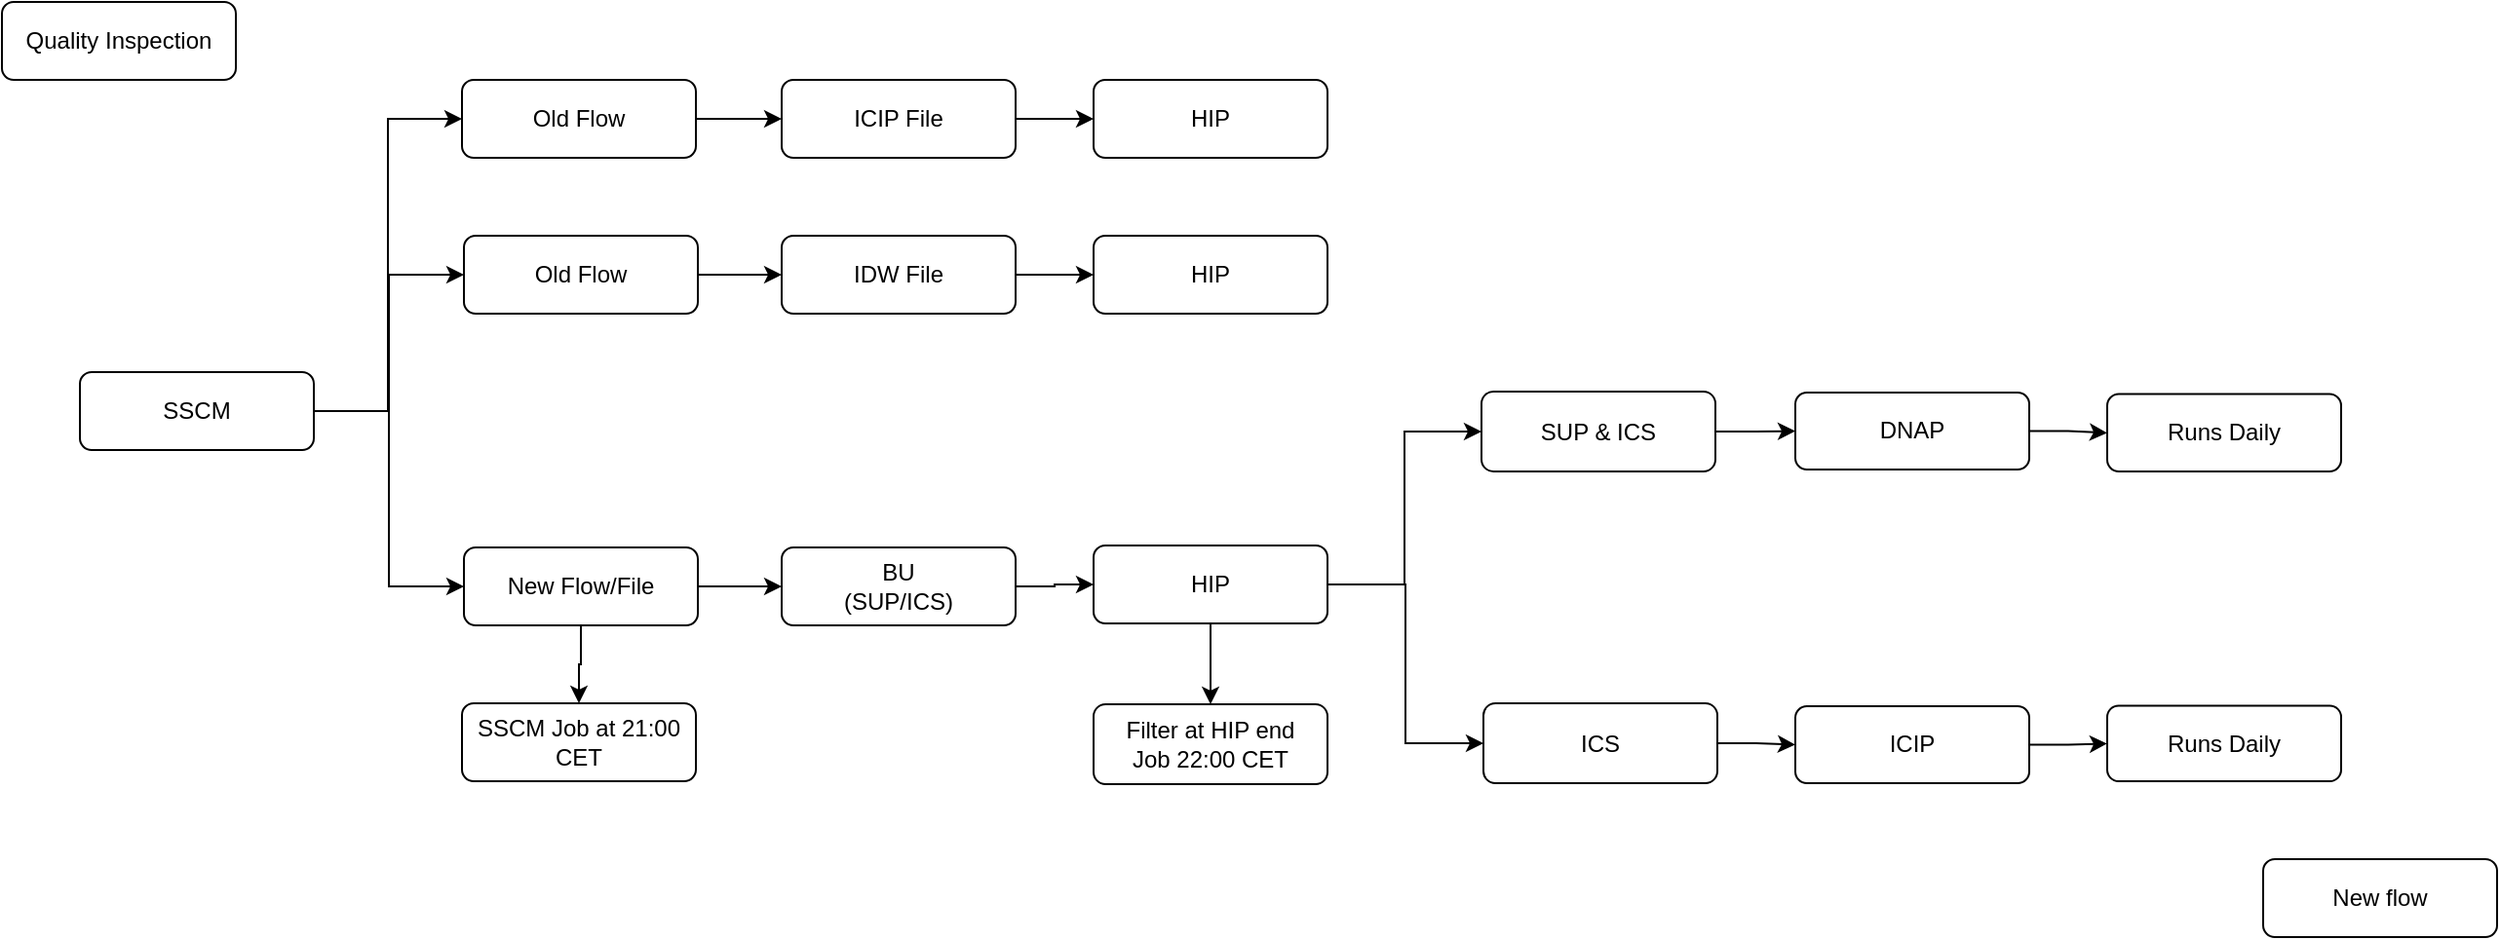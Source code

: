 <mxfile version="20.6.0" type="github" pages="5">
  <diagram id="OfZ0Cu1uqhGOfduBGace" name="Quality">
    <mxGraphModel dx="782" dy="411" grid="1" gridSize="10" guides="1" tooltips="1" connect="1" arrows="1" fold="1" page="1" pageScale="1" pageWidth="3300" pageHeight="4681" math="0" shadow="0">
      <root>
        <mxCell id="0" />
        <mxCell id="1" parent="0" />
        <mxCell id="VnxozGm96mBSchW9r4-d-1" value="&lt;span style=&quot;background-color: initial;&quot;&gt;Quality Inspection&lt;/span&gt;" style="rounded=1;whiteSpace=wrap;html=1;" parent="1" vertex="1">
          <mxGeometry x="120" y="80" width="120" height="40" as="geometry" />
        </mxCell>
        <mxCell id="VnxozGm96mBSchW9r4-d-6" value="" style="edgeStyle=orthogonalEdgeStyle;rounded=0;orthogonalLoop=1;jettySize=auto;html=1;entryX=0;entryY=0.5;entryDx=0;entryDy=0;" parent="1" source="VnxozGm96mBSchW9r4-d-4" target="VnxozGm96mBSchW9r4-d-9" edge="1">
          <mxGeometry relative="1" as="geometry">
            <mxPoint x="350" y="240" as="targetPoint" />
          </mxGeometry>
        </mxCell>
        <mxCell id="VnxozGm96mBSchW9r4-d-12" style="edgeStyle=orthogonalEdgeStyle;rounded=0;orthogonalLoop=1;jettySize=auto;html=1;exitX=1;exitY=0.5;exitDx=0;exitDy=0;entryX=0;entryY=0.5;entryDx=0;entryDy=0;" parent="1" source="VnxozGm96mBSchW9r4-d-4" target="VnxozGm96mBSchW9r4-d-10" edge="1">
          <mxGeometry relative="1" as="geometry" />
        </mxCell>
        <mxCell id="VnxozGm96mBSchW9r4-d-14" style="edgeStyle=orthogonalEdgeStyle;rounded=0;orthogonalLoop=1;jettySize=auto;html=1;exitX=1;exitY=0.5;exitDx=0;exitDy=0;entryX=0;entryY=0.5;entryDx=0;entryDy=0;" parent="1" source="VnxozGm96mBSchW9r4-d-4" target="VnxozGm96mBSchW9r4-d-15" edge="1">
          <mxGeometry relative="1" as="geometry">
            <mxPoint x="400" y="290" as="targetPoint" />
          </mxGeometry>
        </mxCell>
        <mxCell id="VnxozGm96mBSchW9r4-d-4" value="&lt;span style=&quot;background-color: initial;&quot;&gt;SSCM&lt;/span&gt;" style="rounded=1;whiteSpace=wrap;html=1;" parent="1" vertex="1">
          <mxGeometry x="160" y="270" width="120" height="40" as="geometry" />
        </mxCell>
        <mxCell id="VnxozGm96mBSchW9r4-d-21" style="edgeStyle=orthogonalEdgeStyle;rounded=0;orthogonalLoop=1;jettySize=auto;html=1;exitX=1;exitY=0.5;exitDx=0;exitDy=0;entryX=0;entryY=0.5;entryDx=0;entryDy=0;" parent="1" source="VnxozGm96mBSchW9r4-d-9" target="VnxozGm96mBSchW9r4-d-20" edge="1">
          <mxGeometry relative="1" as="geometry" />
        </mxCell>
        <mxCell id="VnxozGm96mBSchW9r4-d-9" value="&lt;span style=&quot;background-color: initial;&quot;&gt;Old Flow&lt;/span&gt;" style="rounded=1;whiteSpace=wrap;html=1;" parent="1" vertex="1">
          <mxGeometry x="357" y="200" width="120" height="40" as="geometry" />
        </mxCell>
        <mxCell id="VnxozGm96mBSchW9r4-d-17" value="" style="edgeStyle=orthogonalEdgeStyle;rounded=0;orthogonalLoop=1;jettySize=auto;html=1;entryX=0;entryY=0.5;entryDx=0;entryDy=0;" parent="1" source="VnxozGm96mBSchW9r4-d-10" target="VnxozGm96mBSchW9r4-d-18" edge="1">
          <mxGeometry relative="1" as="geometry">
            <mxPoint x="550" y="140" as="targetPoint" />
          </mxGeometry>
        </mxCell>
        <mxCell id="VnxozGm96mBSchW9r4-d-10" value="&lt;span style=&quot;background-color: initial;&quot;&gt;Old Flow&lt;/span&gt;" style="rounded=1;whiteSpace=wrap;html=1;" parent="1" vertex="1">
          <mxGeometry x="356" y="120" width="120" height="40" as="geometry" />
        </mxCell>
        <mxCell id="VnxozGm96mBSchW9r4-d-29" value="" style="edgeStyle=orthogonalEdgeStyle;rounded=0;orthogonalLoop=1;jettySize=auto;html=1;" parent="1" source="VnxozGm96mBSchW9r4-d-15" target="VnxozGm96mBSchW9r4-d-28" edge="1">
          <mxGeometry relative="1" as="geometry" />
        </mxCell>
        <mxCell id="VnxozGm96mBSchW9r4-d-52" value="" style="edgeStyle=orthogonalEdgeStyle;rounded=0;orthogonalLoop=1;jettySize=auto;html=1;" parent="1" source="VnxozGm96mBSchW9r4-d-15" target="VnxozGm96mBSchW9r4-d-51" edge="1">
          <mxGeometry relative="1" as="geometry" />
        </mxCell>
        <mxCell id="VnxozGm96mBSchW9r4-d-15" value="&lt;span style=&quot;background-color: initial;&quot;&gt;New Flow/File&lt;/span&gt;" style="rounded=1;whiteSpace=wrap;html=1;" parent="1" vertex="1">
          <mxGeometry x="357" y="360" width="120" height="40" as="geometry" />
        </mxCell>
        <mxCell id="VnxozGm96mBSchW9r4-d-23" value="" style="edgeStyle=orthogonalEdgeStyle;rounded=0;orthogonalLoop=1;jettySize=auto;html=1;" parent="1" source="VnxozGm96mBSchW9r4-d-18" target="VnxozGm96mBSchW9r4-d-22" edge="1">
          <mxGeometry relative="1" as="geometry" />
        </mxCell>
        <mxCell id="VnxozGm96mBSchW9r4-d-18" value="&lt;span style=&quot;background-color: initial;&quot;&gt;ICIP File&lt;/span&gt;" style="rounded=1;whiteSpace=wrap;html=1;" parent="1" vertex="1">
          <mxGeometry x="520" y="120" width="120" height="40" as="geometry" />
        </mxCell>
        <mxCell id="VnxozGm96mBSchW9r4-d-26" value="" style="edgeStyle=orthogonalEdgeStyle;rounded=0;orthogonalLoop=1;jettySize=auto;html=1;" parent="1" source="VnxozGm96mBSchW9r4-d-20" target="VnxozGm96mBSchW9r4-d-25" edge="1">
          <mxGeometry relative="1" as="geometry" />
        </mxCell>
        <mxCell id="VnxozGm96mBSchW9r4-d-20" value="&lt;span style=&quot;background-color: initial;&quot;&gt;IDW File&lt;/span&gt;" style="rounded=1;whiteSpace=wrap;html=1;" parent="1" vertex="1">
          <mxGeometry x="520" y="200" width="120" height="40" as="geometry" />
        </mxCell>
        <mxCell id="VnxozGm96mBSchW9r4-d-22" value="HIP" style="whiteSpace=wrap;html=1;rounded=1;" parent="1" vertex="1">
          <mxGeometry x="680" y="120" width="120" height="40" as="geometry" />
        </mxCell>
        <mxCell id="VnxozGm96mBSchW9r4-d-25" value="HIP" style="whiteSpace=wrap;html=1;rounded=1;" parent="1" vertex="1">
          <mxGeometry x="680" y="200" width="120" height="40" as="geometry" />
        </mxCell>
        <mxCell id="VnxozGm96mBSchW9r4-d-31" value="" style="edgeStyle=orthogonalEdgeStyle;rounded=0;orthogonalLoop=1;jettySize=auto;html=1;" parent="1" source="VnxozGm96mBSchW9r4-d-28" target="VnxozGm96mBSchW9r4-d-30" edge="1">
          <mxGeometry relative="1" as="geometry" />
        </mxCell>
        <mxCell id="VnxozGm96mBSchW9r4-d-28" value="BU&lt;br&gt;(SUP/ICS)" style="whiteSpace=wrap;html=1;rounded=1;" parent="1" vertex="1">
          <mxGeometry x="520" y="360" width="120" height="40" as="geometry" />
        </mxCell>
        <mxCell id="VnxozGm96mBSchW9r4-d-37" style="edgeStyle=orthogonalEdgeStyle;rounded=0;orthogonalLoop=1;jettySize=auto;html=1;exitX=1;exitY=0.5;exitDx=0;exitDy=0;entryX=0;entryY=0.5;entryDx=0;entryDy=0;" parent="1" source="VnxozGm96mBSchW9r4-d-30" target="VnxozGm96mBSchW9r4-d-32" edge="1">
          <mxGeometry relative="1" as="geometry" />
        </mxCell>
        <mxCell id="VnxozGm96mBSchW9r4-d-38" style="edgeStyle=orthogonalEdgeStyle;rounded=0;orthogonalLoop=1;jettySize=auto;html=1;exitX=1;exitY=0.5;exitDx=0;exitDy=0;entryX=0;entryY=0.5;entryDx=0;entryDy=0;" parent="1" source="VnxozGm96mBSchW9r4-d-30" target="VnxozGm96mBSchW9r4-d-34" edge="1">
          <mxGeometry relative="1" as="geometry" />
        </mxCell>
        <mxCell id="VnxozGm96mBSchW9r4-d-45" value="" style="edgeStyle=orthogonalEdgeStyle;rounded=0;orthogonalLoop=1;jettySize=auto;html=1;" parent="1" source="VnxozGm96mBSchW9r4-d-30" target="VnxozGm96mBSchW9r4-d-44" edge="1">
          <mxGeometry relative="1" as="geometry" />
        </mxCell>
        <mxCell id="VnxozGm96mBSchW9r4-d-30" value="HIP" style="whiteSpace=wrap;html=1;rounded=1;" parent="1" vertex="1">
          <mxGeometry x="680" y="359" width="120" height="40" as="geometry" />
        </mxCell>
        <mxCell id="VnxozGm96mBSchW9r4-d-41" value="" style="edgeStyle=orthogonalEdgeStyle;rounded=0;orthogonalLoop=1;jettySize=auto;html=1;" parent="1" source="VnxozGm96mBSchW9r4-d-32" target="VnxozGm96mBSchW9r4-d-40" edge="1">
          <mxGeometry relative="1" as="geometry" />
        </mxCell>
        <mxCell id="VnxozGm96mBSchW9r4-d-32" value="SUP &amp;amp; ICS" style="whiteSpace=wrap;html=1;rounded=1;" parent="1" vertex="1">
          <mxGeometry x="879" y="280" width="120" height="41" as="geometry" />
        </mxCell>
        <mxCell id="VnxozGm96mBSchW9r4-d-43" value="" style="edgeStyle=orthogonalEdgeStyle;rounded=0;orthogonalLoop=1;jettySize=auto;html=1;" parent="1" source="VnxozGm96mBSchW9r4-d-34" target="VnxozGm96mBSchW9r4-d-42" edge="1">
          <mxGeometry relative="1" as="geometry" />
        </mxCell>
        <mxCell id="VnxozGm96mBSchW9r4-d-34" value="ICS" style="whiteSpace=wrap;html=1;rounded=1;" parent="1" vertex="1">
          <mxGeometry x="880" y="440" width="120" height="41" as="geometry" />
        </mxCell>
        <mxCell id="VnxozGm96mBSchW9r4-d-48" value="" style="edgeStyle=orthogonalEdgeStyle;rounded=0;orthogonalLoop=1;jettySize=auto;html=1;" parent="1" source="VnxozGm96mBSchW9r4-d-40" target="VnxozGm96mBSchW9r4-d-47" edge="1">
          <mxGeometry relative="1" as="geometry" />
        </mxCell>
        <mxCell id="VnxozGm96mBSchW9r4-d-40" value="DNAP" style="whiteSpace=wrap;html=1;rounded=1;" parent="1" vertex="1">
          <mxGeometry x="1040" y="280.5" width="120" height="39.5" as="geometry" />
        </mxCell>
        <mxCell id="VnxozGm96mBSchW9r4-d-50" value="" style="edgeStyle=orthogonalEdgeStyle;rounded=0;orthogonalLoop=1;jettySize=auto;html=1;" parent="1" source="VnxozGm96mBSchW9r4-d-42" target="VnxozGm96mBSchW9r4-d-49" edge="1">
          <mxGeometry relative="1" as="geometry" />
        </mxCell>
        <mxCell id="VnxozGm96mBSchW9r4-d-42" value="ICIP" style="whiteSpace=wrap;html=1;rounded=1;" parent="1" vertex="1">
          <mxGeometry x="1040" y="441.5" width="120" height="39.5" as="geometry" />
        </mxCell>
        <mxCell id="VnxozGm96mBSchW9r4-d-44" value="Filter at HIP end&lt;br&gt;Job 22:00 CET" style="whiteSpace=wrap;html=1;rounded=1;" parent="1" vertex="1">
          <mxGeometry x="680" y="440.5" width="120" height="41" as="geometry" />
        </mxCell>
        <mxCell id="VnxozGm96mBSchW9r4-d-47" value="Runs Daily" style="whiteSpace=wrap;html=1;rounded=1;" parent="1" vertex="1">
          <mxGeometry x="1200" y="281.25" width="120" height="39.75" as="geometry" />
        </mxCell>
        <mxCell id="VnxozGm96mBSchW9r4-d-49" value="Runs Daily" style="whiteSpace=wrap;html=1;rounded=1;" parent="1" vertex="1">
          <mxGeometry x="1200" y="441.25" width="120" height="38.75" as="geometry" />
        </mxCell>
        <mxCell id="VnxozGm96mBSchW9r4-d-51" value="SSCM Job at 21:00 CET" style="whiteSpace=wrap;html=1;rounded=1;" parent="1" vertex="1">
          <mxGeometry x="356" y="440" width="120" height="40" as="geometry" />
        </mxCell>
        <mxCell id="VnxozGm96mBSchW9r4-d-56" value="New flow" style="rounded=1;whiteSpace=wrap;html=1;" parent="1" vertex="1">
          <mxGeometry x="1280" y="520" width="120" height="40" as="geometry" />
        </mxCell>
      </root>
    </mxGraphModel>
  </diagram>
  <diagram name="Copy of Quality" id="ZUgIOnDfU0bakTfuHorL">
    <mxGraphModel dx="1043" dy="548" grid="1" gridSize="10" guides="1" tooltips="1" connect="1" arrows="1" fold="1" page="1" pageScale="1" pageWidth="3300" pageHeight="4681" math="0" shadow="0">
      <root>
        <mxCell id="Kyy491gk0BHL0-p-T2fZ-0" />
        <mxCell id="Kyy491gk0BHL0-p-T2fZ-1" parent="Kyy491gk0BHL0-p-T2fZ-0" />
        <mxCell id="Kyy491gk0BHL0-p-T2fZ-2" value="&lt;span style=&quot;background-color: initial;&quot;&gt;Quality Inspection&lt;/span&gt;" style="rounded=1;whiteSpace=wrap;html=1;" parent="Kyy491gk0BHL0-p-T2fZ-1" vertex="1">
          <mxGeometry x="120" y="80" width="120" height="40" as="geometry" />
        </mxCell>
        <mxCell id="Kyy491gk0BHL0-p-T2fZ-3" value="" style="edgeStyle=orthogonalEdgeStyle;rounded=0;orthogonalLoop=1;jettySize=auto;html=1;entryX=0;entryY=0.5;entryDx=0;entryDy=0;" parent="Kyy491gk0BHL0-p-T2fZ-1" source="Kyy491gk0BHL0-p-T2fZ-6" target="Kyy491gk0BHL0-p-T2fZ-8" edge="1">
          <mxGeometry relative="1" as="geometry">
            <mxPoint x="350" y="240" as="targetPoint" />
          </mxGeometry>
        </mxCell>
        <mxCell id="Kyy491gk0BHL0-p-T2fZ-4" style="edgeStyle=orthogonalEdgeStyle;rounded=0;orthogonalLoop=1;jettySize=auto;html=1;exitX=1;exitY=0.5;exitDx=0;exitDy=0;entryX=0;entryY=0.5;entryDx=0;entryDy=0;" parent="Kyy491gk0BHL0-p-T2fZ-1" source="Kyy491gk0BHL0-p-T2fZ-6" target="Kyy491gk0BHL0-p-T2fZ-10" edge="1">
          <mxGeometry relative="1" as="geometry" />
        </mxCell>
        <mxCell id="Kyy491gk0BHL0-p-T2fZ-5" style="edgeStyle=orthogonalEdgeStyle;rounded=0;orthogonalLoop=1;jettySize=auto;html=1;exitX=1;exitY=0.5;exitDx=0;exitDy=0;entryX=0;entryY=0.5;entryDx=0;entryDy=0;" parent="Kyy491gk0BHL0-p-T2fZ-1" source="Kyy491gk0BHL0-p-T2fZ-6" target="Kyy491gk0BHL0-p-T2fZ-13" edge="1">
          <mxGeometry relative="1" as="geometry">
            <mxPoint x="400" y="290" as="targetPoint" />
          </mxGeometry>
        </mxCell>
        <mxCell id="Kyy491gk0BHL0-p-T2fZ-6" value="&lt;span style=&quot;background-color: initial;&quot;&gt;SSCM&lt;/span&gt;" style="rounded=1;whiteSpace=wrap;html=1;" parent="Kyy491gk0BHL0-p-T2fZ-1" vertex="1">
          <mxGeometry x="160" y="270" width="120" height="40" as="geometry" />
        </mxCell>
        <mxCell id="Kyy491gk0BHL0-p-T2fZ-7" style="edgeStyle=orthogonalEdgeStyle;rounded=0;orthogonalLoop=1;jettySize=auto;html=1;exitX=1;exitY=0.5;exitDx=0;exitDy=0;entryX=0;entryY=0.5;entryDx=0;entryDy=0;" parent="Kyy491gk0BHL0-p-T2fZ-1" source="Kyy491gk0BHL0-p-T2fZ-8" target="Kyy491gk0BHL0-p-T2fZ-17" edge="1">
          <mxGeometry relative="1" as="geometry" />
        </mxCell>
        <mxCell id="Kyy491gk0BHL0-p-T2fZ-8" value="&lt;span style=&quot;background-color: initial;&quot;&gt;Old Flow&lt;/span&gt;" style="rounded=1;whiteSpace=wrap;html=1;" parent="Kyy491gk0BHL0-p-T2fZ-1" vertex="1">
          <mxGeometry x="357" y="200" width="120" height="40" as="geometry" />
        </mxCell>
        <mxCell id="Kyy491gk0BHL0-p-T2fZ-9" value="" style="edgeStyle=orthogonalEdgeStyle;rounded=0;orthogonalLoop=1;jettySize=auto;html=1;entryX=0;entryY=0.5;entryDx=0;entryDy=0;" parent="Kyy491gk0BHL0-p-T2fZ-1" source="Kyy491gk0BHL0-p-T2fZ-10" target="Kyy491gk0BHL0-p-T2fZ-15" edge="1">
          <mxGeometry relative="1" as="geometry">
            <mxPoint x="550" y="140" as="targetPoint" />
          </mxGeometry>
        </mxCell>
        <mxCell id="Kyy491gk0BHL0-p-T2fZ-10" value="&lt;span style=&quot;background-color: initial;&quot;&gt;Old Flow&lt;/span&gt;" style="rounded=1;whiteSpace=wrap;html=1;fillColor=#fa6800;fontColor=#000000;strokeColor=#C73500;" parent="Kyy491gk0BHL0-p-T2fZ-1" vertex="1">
          <mxGeometry x="356" y="120" width="120" height="40" as="geometry" />
        </mxCell>
        <mxCell id="Kyy491gk0BHL0-p-T2fZ-11" value="" style="edgeStyle=orthogonalEdgeStyle;rounded=0;orthogonalLoop=1;jettySize=auto;html=1;" parent="Kyy491gk0BHL0-p-T2fZ-1" source="Kyy491gk0BHL0-p-T2fZ-13" target="Kyy491gk0BHL0-p-T2fZ-21" edge="1">
          <mxGeometry relative="1" as="geometry" />
        </mxCell>
        <mxCell id="Kyy491gk0BHL0-p-T2fZ-12" value="" style="edgeStyle=orthogonalEdgeStyle;rounded=0;orthogonalLoop=1;jettySize=auto;html=1;" parent="Kyy491gk0BHL0-p-T2fZ-1" source="Kyy491gk0BHL0-p-T2fZ-13" target="Kyy491gk0BHL0-p-T2fZ-37" edge="1">
          <mxGeometry relative="1" as="geometry" />
        </mxCell>
        <mxCell id="Kyy491gk0BHL0-p-T2fZ-13" value="&lt;span style=&quot;background-color: initial;&quot;&gt;New Flow/File&lt;/span&gt;" style="rounded=1;whiteSpace=wrap;html=1;" parent="Kyy491gk0BHL0-p-T2fZ-1" vertex="1">
          <mxGeometry x="357" y="360" width="120" height="40" as="geometry" />
        </mxCell>
        <mxCell id="Kyy491gk0BHL0-p-T2fZ-14" value="" style="edgeStyle=orthogonalEdgeStyle;rounded=0;orthogonalLoop=1;jettySize=auto;html=1;" parent="Kyy491gk0BHL0-p-T2fZ-1" source="Kyy491gk0BHL0-p-T2fZ-15" target="Kyy491gk0BHL0-p-T2fZ-18" edge="1">
          <mxGeometry relative="1" as="geometry" />
        </mxCell>
        <mxCell id="Kyy491gk0BHL0-p-T2fZ-15" value="&lt;span style=&quot;background-color: initial;&quot;&gt;ICIP File&lt;/span&gt;" style="rounded=1;whiteSpace=wrap;html=1;fillColor=#fa6800;fontColor=#000000;strokeColor=#C73500;" parent="Kyy491gk0BHL0-p-T2fZ-1" vertex="1">
          <mxGeometry x="520" y="120" width="120" height="40" as="geometry" />
        </mxCell>
        <mxCell id="Kyy491gk0BHL0-p-T2fZ-16" value="" style="edgeStyle=orthogonalEdgeStyle;rounded=0;orthogonalLoop=1;jettySize=auto;html=1;" parent="Kyy491gk0BHL0-p-T2fZ-1" source="Kyy491gk0BHL0-p-T2fZ-17" target="Kyy491gk0BHL0-p-T2fZ-19" edge="1">
          <mxGeometry relative="1" as="geometry" />
        </mxCell>
        <mxCell id="Kyy491gk0BHL0-p-T2fZ-17" value="&lt;span style=&quot;background-color: initial;&quot;&gt;IDW File&lt;/span&gt;" style="rounded=1;whiteSpace=wrap;html=1;" parent="Kyy491gk0BHL0-p-T2fZ-1" vertex="1">
          <mxGeometry x="520" y="200" width="120" height="40" as="geometry" />
        </mxCell>
        <mxCell id="3ZLY2cJI160PJ0y1doUn-3" value="" style="edgeStyle=orthogonalEdgeStyle;rounded=0;orthogonalLoop=1;jettySize=auto;html=1;" parent="Kyy491gk0BHL0-p-T2fZ-1" source="Kyy491gk0BHL0-p-T2fZ-18" target="3ZLY2cJI160PJ0y1doUn-2" edge="1">
          <mxGeometry relative="1" as="geometry" />
        </mxCell>
        <mxCell id="Kyy491gk0BHL0-p-T2fZ-18" value="HIP" style="whiteSpace=wrap;html=1;rounded=1;fillColor=#fa6800;fontColor=#000000;strokeColor=#C73500;" parent="Kyy491gk0BHL0-p-T2fZ-1" vertex="1">
          <mxGeometry x="680" y="120" width="120" height="40" as="geometry" />
        </mxCell>
        <mxCell id="3ZLY2cJI160PJ0y1doUn-1" value="" style="edgeStyle=orthogonalEdgeStyle;rounded=0;orthogonalLoop=1;jettySize=auto;html=1;" parent="Kyy491gk0BHL0-p-T2fZ-1" source="Kyy491gk0BHL0-p-T2fZ-19" target="3ZLY2cJI160PJ0y1doUn-0" edge="1">
          <mxGeometry relative="1" as="geometry" />
        </mxCell>
        <mxCell id="Kyy491gk0BHL0-p-T2fZ-19" value="HIP" style="whiteSpace=wrap;html=1;rounded=1;" parent="Kyy491gk0BHL0-p-T2fZ-1" vertex="1">
          <mxGeometry x="680" y="199" width="120" height="40" as="geometry" />
        </mxCell>
        <mxCell id="Kyy491gk0BHL0-p-T2fZ-20" value="" style="edgeStyle=orthogonalEdgeStyle;rounded=0;orthogonalLoop=1;jettySize=auto;html=1;" parent="Kyy491gk0BHL0-p-T2fZ-1" source="Kyy491gk0BHL0-p-T2fZ-21" target="Kyy491gk0BHL0-p-T2fZ-25" edge="1">
          <mxGeometry relative="1" as="geometry" />
        </mxCell>
        <mxCell id="Kyy491gk0BHL0-p-T2fZ-21" value="BU&lt;br&gt;(SUP/ICS)" style="whiteSpace=wrap;html=1;rounded=1;" parent="Kyy491gk0BHL0-p-T2fZ-1" vertex="1">
          <mxGeometry x="520" y="360" width="120" height="40" as="geometry" />
        </mxCell>
        <mxCell id="Kyy491gk0BHL0-p-T2fZ-22" style="edgeStyle=orthogonalEdgeStyle;rounded=0;orthogonalLoop=1;jettySize=auto;html=1;exitX=1;exitY=0.5;exitDx=0;exitDy=0;entryX=0;entryY=0.5;entryDx=0;entryDy=0;" parent="Kyy491gk0BHL0-p-T2fZ-1" source="Kyy491gk0BHL0-p-T2fZ-25" target="Kyy491gk0BHL0-p-T2fZ-27" edge="1">
          <mxGeometry relative="1" as="geometry" />
        </mxCell>
        <mxCell id="Kyy491gk0BHL0-p-T2fZ-23" style="edgeStyle=orthogonalEdgeStyle;rounded=0;orthogonalLoop=1;jettySize=auto;html=1;exitX=1;exitY=0.5;exitDx=0;exitDy=0;entryX=0;entryY=0.5;entryDx=0;entryDy=0;" parent="Kyy491gk0BHL0-p-T2fZ-1" source="Kyy491gk0BHL0-p-T2fZ-25" target="Kyy491gk0BHL0-p-T2fZ-29" edge="1">
          <mxGeometry relative="1" as="geometry" />
        </mxCell>
        <mxCell id="Kyy491gk0BHL0-p-T2fZ-24" value="" style="edgeStyle=orthogonalEdgeStyle;rounded=0;orthogonalLoop=1;jettySize=auto;html=1;" parent="Kyy491gk0BHL0-p-T2fZ-1" source="Kyy491gk0BHL0-p-T2fZ-25" target="Kyy491gk0BHL0-p-T2fZ-34" edge="1">
          <mxGeometry relative="1" as="geometry" />
        </mxCell>
        <mxCell id="Kyy491gk0BHL0-p-T2fZ-25" value="HIP" style="whiteSpace=wrap;html=1;rounded=1;" parent="Kyy491gk0BHL0-p-T2fZ-1" vertex="1">
          <mxGeometry x="680" y="359" width="120" height="40" as="geometry" />
        </mxCell>
        <mxCell id="Kyy491gk0BHL0-p-T2fZ-26" value="" style="edgeStyle=orthogonalEdgeStyle;rounded=0;orthogonalLoop=1;jettySize=auto;html=1;" parent="Kyy491gk0BHL0-p-T2fZ-1" source="Kyy491gk0BHL0-p-T2fZ-27" target="Kyy491gk0BHL0-p-T2fZ-31" edge="1">
          <mxGeometry relative="1" as="geometry" />
        </mxCell>
        <mxCell id="Kyy491gk0BHL0-p-T2fZ-27" value="SUP &amp;amp; ICS" style="whiteSpace=wrap;html=1;rounded=1;" parent="Kyy491gk0BHL0-p-T2fZ-1" vertex="1">
          <mxGeometry x="879" y="280" width="120" height="41" as="geometry" />
        </mxCell>
        <mxCell id="Kyy491gk0BHL0-p-T2fZ-28" value="" style="edgeStyle=orthogonalEdgeStyle;rounded=0;orthogonalLoop=1;jettySize=auto;html=1;" parent="Kyy491gk0BHL0-p-T2fZ-1" source="Kyy491gk0BHL0-p-T2fZ-29" target="Kyy491gk0BHL0-p-T2fZ-33" edge="1">
          <mxGeometry relative="1" as="geometry" />
        </mxCell>
        <mxCell id="Kyy491gk0BHL0-p-T2fZ-29" value="ICS" style="whiteSpace=wrap;html=1;rounded=1;" parent="Kyy491gk0BHL0-p-T2fZ-1" vertex="1">
          <mxGeometry x="880" y="440" width="120" height="41" as="geometry" />
        </mxCell>
        <mxCell id="Kyy491gk0BHL0-p-T2fZ-30" value="" style="edgeStyle=orthogonalEdgeStyle;rounded=0;orthogonalLoop=1;jettySize=auto;html=1;" parent="Kyy491gk0BHL0-p-T2fZ-1" source="Kyy491gk0BHL0-p-T2fZ-31" target="Kyy491gk0BHL0-p-T2fZ-35" edge="1">
          <mxGeometry relative="1" as="geometry" />
        </mxCell>
        <mxCell id="Kyy491gk0BHL0-p-T2fZ-31" value="DNAP" style="whiteSpace=wrap;html=1;rounded=1;" parent="Kyy491gk0BHL0-p-T2fZ-1" vertex="1">
          <mxGeometry x="1040" y="280.5" width="120" height="39.5" as="geometry" />
        </mxCell>
        <mxCell id="Kyy491gk0BHL0-p-T2fZ-32" value="" style="edgeStyle=orthogonalEdgeStyle;rounded=0;orthogonalLoop=1;jettySize=auto;html=1;" parent="Kyy491gk0BHL0-p-T2fZ-1" source="Kyy491gk0BHL0-p-T2fZ-33" target="Kyy491gk0BHL0-p-T2fZ-36" edge="1">
          <mxGeometry relative="1" as="geometry" />
        </mxCell>
        <mxCell id="Kyy491gk0BHL0-p-T2fZ-33" value="ICIP" style="whiteSpace=wrap;html=1;rounded=1;" parent="Kyy491gk0BHL0-p-T2fZ-1" vertex="1">
          <mxGeometry x="1040" y="441.5" width="120" height="39.5" as="geometry" />
        </mxCell>
        <mxCell id="Kyy491gk0BHL0-p-T2fZ-34" value="Filter at HIP end&lt;br&gt;Job 22:00 CET" style="whiteSpace=wrap;html=1;rounded=1;" parent="Kyy491gk0BHL0-p-T2fZ-1" vertex="1">
          <mxGeometry x="680" y="440.5" width="120" height="41" as="geometry" />
        </mxCell>
        <mxCell id="Kyy491gk0BHL0-p-T2fZ-35" value="Runs Daily" style="whiteSpace=wrap;html=1;rounded=1;" parent="Kyy491gk0BHL0-p-T2fZ-1" vertex="1">
          <mxGeometry x="1200" y="281.25" width="120" height="39.75" as="geometry" />
        </mxCell>
        <mxCell id="Kyy491gk0BHL0-p-T2fZ-36" value="Runs Daily" style="whiteSpace=wrap;html=1;rounded=1;" parent="Kyy491gk0BHL0-p-T2fZ-1" vertex="1">
          <mxGeometry x="1200" y="441.25" width="120" height="38.75" as="geometry" />
        </mxCell>
        <mxCell id="Kyy491gk0BHL0-p-T2fZ-37" value="SSCM Job at 21:00 CET" style="whiteSpace=wrap;html=1;rounded=1;" parent="Kyy491gk0BHL0-p-T2fZ-1" vertex="1">
          <mxGeometry x="356" y="440" width="120" height="40" as="geometry" />
        </mxCell>
        <mxCell id="Kyy491gk0BHL0-p-T2fZ-38" value="New flow" style="rounded=1;whiteSpace=wrap;html=1;" parent="Kyy491gk0BHL0-p-T2fZ-1" vertex="1">
          <mxGeometry x="1280" y="520" width="120" height="40" as="geometry" />
        </mxCell>
        <mxCell id="3ZLY2cJI160PJ0y1doUn-0" value="No change" style="whiteSpace=wrap;html=1;rounded=1;" parent="Kyy491gk0BHL0-p-T2fZ-1" vertex="1">
          <mxGeometry x="840" y="203.5" width="120" height="31" as="geometry" />
        </mxCell>
        <mxCell id="3ZLY2cJI160PJ0y1doUn-2" value="will be stopped" style="whiteSpace=wrap;html=1;fillColor=#fa6800;strokeColor=#C73500;fontColor=#000000;rounded=1;" parent="Kyy491gk0BHL0-p-T2fZ-1" vertex="1">
          <mxGeometry x="840" y="120" width="120" height="40" as="geometry" />
        </mxCell>
      </root>
    </mxGraphModel>
  </diagram>
  <diagram name="Purchasing Organization" id="D6Fsc-_xlYrvBCAFFl33">
    <mxGraphModel dx="1043" dy="548" grid="1" gridSize="10" guides="1" tooltips="1" connect="1" arrows="1" fold="1" page="1" pageScale="1" pageWidth="3300" pageHeight="4681" math="0" shadow="0">
      <root>
        <mxCell id="MnBYT2FZ1xwnekNuW4A7-0" />
        <mxCell id="MnBYT2FZ1xwnekNuW4A7-1" parent="MnBYT2FZ1xwnekNuW4A7-0" />
        <mxCell id="MnBYT2FZ1xwnekNuW4A7-2" value="Purchasing Organization" style="rounded=1;whiteSpace=wrap;html=1;" parent="MnBYT2FZ1xwnekNuW4A7-1" vertex="1">
          <mxGeometry x="120" y="80" width="120" height="40" as="geometry" />
        </mxCell>
        <mxCell id="MnBYT2FZ1xwnekNuW4A7-5" style="edgeStyle=orthogonalEdgeStyle;rounded=0;orthogonalLoop=1;jettySize=auto;html=1;exitX=1;exitY=0.5;exitDx=0;exitDy=0;entryX=0;entryY=0.5;entryDx=0;entryDy=0;" parent="MnBYT2FZ1xwnekNuW4A7-1" source="MnBYT2FZ1xwnekNuW4A7-6" target="MnBYT2FZ1xwnekNuW4A7-13" edge="1">
          <mxGeometry relative="1" as="geometry">
            <mxPoint x="400" y="290" as="targetPoint" />
          </mxGeometry>
        </mxCell>
        <mxCell id="MnBYT2FZ1xwnekNuW4A7-6" value="&lt;span style=&quot;background-color: initial;&quot;&gt;SSCM&lt;/span&gt;" style="rounded=1;whiteSpace=wrap;html=1;" parent="MnBYT2FZ1xwnekNuW4A7-1" vertex="1">
          <mxGeometry x="110" y="360" width="120" height="40" as="geometry" />
        </mxCell>
        <mxCell id="MnBYT2FZ1xwnekNuW4A7-11" value="" style="edgeStyle=orthogonalEdgeStyle;rounded=0;orthogonalLoop=1;jettySize=auto;html=1;" parent="MnBYT2FZ1xwnekNuW4A7-1" source="MnBYT2FZ1xwnekNuW4A7-13" target="MnBYT2FZ1xwnekNuW4A7-21" edge="1">
          <mxGeometry relative="1" as="geometry" />
        </mxCell>
        <mxCell id="MnBYT2FZ1xwnekNuW4A7-12" value="" style="edgeStyle=orthogonalEdgeStyle;rounded=0;orthogonalLoop=1;jettySize=auto;html=1;exitX=0.5;exitY=1;exitDx=0;exitDy=0;entryX=0.5;entryY=0;entryDx=0;entryDy=0;" parent="MnBYT2FZ1xwnekNuW4A7-1" source="MnBYT2FZ1xwnekNuW4A7-21" target="MnBYT2FZ1xwnekNuW4A7-37" edge="1">
          <mxGeometry relative="1" as="geometry">
            <mxPoint x="399" y="425" as="sourcePoint" />
            <mxPoint x="503.067" y="486.5" as="targetPoint" />
          </mxGeometry>
        </mxCell>
        <mxCell id="MnBYT2FZ1xwnekNuW4A7-13" value="&lt;div&gt;IIP_PLA_T&lt;/div&gt;&lt;div&gt;IIP_PLA_TSO_T&amp;nbsp;&lt;/div&gt;&lt;div&gt;IIP_PGA_T&lt;/div&gt;&lt;div&gt;IIP_PGA_COUNTRY_T&lt;/div&gt;" style="rounded=1;whiteSpace=wrap;html=1;align=left;" parent="MnBYT2FZ1xwnekNuW4A7-1" vertex="1">
          <mxGeometry x="310" y="339" width="140" height="81" as="geometry" />
        </mxCell>
        <mxCell id="MnBYT2FZ1xwnekNuW4A7-20" value="" style="edgeStyle=orthogonalEdgeStyle;rounded=0;orthogonalLoop=1;jettySize=auto;html=1;" parent="MnBYT2FZ1xwnekNuW4A7-1" source="MnBYT2FZ1xwnekNuW4A7-21" target="MnBYT2FZ1xwnekNuW4A7-25" edge="1">
          <mxGeometry relative="1" as="geometry" />
        </mxCell>
        <mxCell id="MnBYT2FZ1xwnekNuW4A7-21" value="Base load File" style="whiteSpace=wrap;html=1;rounded=1;" parent="MnBYT2FZ1xwnekNuW4A7-1" vertex="1">
          <mxGeometry x="520" y="360" width="120" height="40" as="geometry" />
        </mxCell>
        <mxCell id="MnBYT2FZ1xwnekNuW4A7-22" style="edgeStyle=orthogonalEdgeStyle;rounded=0;orthogonalLoop=1;jettySize=auto;html=1;exitX=1;exitY=0.5;exitDx=0;exitDy=0;entryX=0;entryY=0.5;entryDx=0;entryDy=0;" parent="MnBYT2FZ1xwnekNuW4A7-1" source="MnBYT2FZ1xwnekNuW4A7-25" target="MnBYT2FZ1xwnekNuW4A7-27" edge="1">
          <mxGeometry relative="1" as="geometry" />
        </mxCell>
        <mxCell id="MnBYT2FZ1xwnekNuW4A7-23" style="edgeStyle=orthogonalEdgeStyle;rounded=0;orthogonalLoop=1;jettySize=auto;html=1;exitX=1;exitY=0.5;exitDx=0;exitDy=0;entryX=0;entryY=0.5;entryDx=0;entryDy=0;" parent="MnBYT2FZ1xwnekNuW4A7-1" source="MnBYT2FZ1xwnekNuW4A7-25" target="ALGlNUZH_N16Glv8e82p-3" edge="1">
          <mxGeometry relative="1" as="geometry">
            <mxPoint x="880" y="460.5" as="targetPoint" />
          </mxGeometry>
        </mxCell>
        <mxCell id="MnBYT2FZ1xwnekNuW4A7-24" value="" style="edgeStyle=orthogonalEdgeStyle;rounded=0;orthogonalLoop=1;jettySize=auto;html=1;" parent="MnBYT2FZ1xwnekNuW4A7-1" source="MnBYT2FZ1xwnekNuW4A7-25" target="MnBYT2FZ1xwnekNuW4A7-34" edge="1">
          <mxGeometry relative="1" as="geometry" />
        </mxCell>
        <mxCell id="ALGlNUZH_N16Glv8e82p-18" style="edgeStyle=orthogonalEdgeStyle;rounded=0;orthogonalLoop=1;jettySize=auto;html=1;entryX=0;entryY=0.5;entryDx=0;entryDy=0;" parent="MnBYT2FZ1xwnekNuW4A7-1" source="MnBYT2FZ1xwnekNuW4A7-25" target="ALGlNUZH_N16Glv8e82p-12" edge="1">
          <mxGeometry relative="1" as="geometry" />
        </mxCell>
        <mxCell id="ALGlNUZH_N16Glv8e82p-20" value="" style="edgeStyle=orthogonalEdgeStyle;rounded=0;orthogonalLoop=1;jettySize=auto;html=1;" parent="MnBYT2FZ1xwnekNuW4A7-1" source="MnBYT2FZ1xwnekNuW4A7-25" target="ALGlNUZH_N16Glv8e82p-19" edge="1">
          <mxGeometry relative="1" as="geometry" />
        </mxCell>
        <mxCell id="EK6gYKu2rd5d4bK6R9aD-8" style="edgeStyle=orthogonalEdgeStyle;rounded=0;orthogonalLoop=1;jettySize=auto;html=1;entryX=0;entryY=0.5;entryDx=0;entryDy=0;" edge="1" parent="MnBYT2FZ1xwnekNuW4A7-1" source="MnBYT2FZ1xwnekNuW4A7-25" target="EK6gYKu2rd5d4bK6R9aD-2">
          <mxGeometry relative="1" as="geometry" />
        </mxCell>
        <mxCell id="EK6gYKu2rd5d4bK6R9aD-22" style="edgeStyle=orthogonalEdgeStyle;rounded=0;orthogonalLoop=1;jettySize=auto;html=1;entryX=0;entryY=0.5;entryDx=0;entryDy=0;" edge="1" parent="MnBYT2FZ1xwnekNuW4A7-1" source="MnBYT2FZ1xwnekNuW4A7-25" target="EK6gYKu2rd5d4bK6R9aD-10">
          <mxGeometry relative="1" as="geometry" />
        </mxCell>
        <mxCell id="EK6gYKu2rd5d4bK6R9aD-30" style="edgeStyle=orthogonalEdgeStyle;rounded=0;orthogonalLoop=1;jettySize=auto;html=1;entryX=0;entryY=0.5;entryDx=0;entryDy=0;" edge="1" parent="MnBYT2FZ1xwnekNuW4A7-1" source="MnBYT2FZ1xwnekNuW4A7-25" target="EK6gYKu2rd5d4bK6R9aD-24">
          <mxGeometry relative="1" as="geometry" />
        </mxCell>
        <mxCell id="EK6gYKu2rd5d4bK6R9aD-45" style="edgeStyle=orthogonalEdgeStyle;rounded=0;orthogonalLoop=1;jettySize=auto;html=1;entryX=0;entryY=0.5;entryDx=0;entryDy=0;" edge="1" parent="MnBYT2FZ1xwnekNuW4A7-1" source="MnBYT2FZ1xwnekNuW4A7-25" target="EK6gYKu2rd5d4bK6R9aD-32">
          <mxGeometry relative="1" as="geometry" />
        </mxCell>
        <mxCell id="EK6gYKu2rd5d4bK6R9aD-46" style="edgeStyle=orthogonalEdgeStyle;rounded=0;orthogonalLoop=1;jettySize=auto;html=1;entryX=0;entryY=0.5;entryDx=0;entryDy=0;" edge="1" parent="MnBYT2FZ1xwnekNuW4A7-1" source="MnBYT2FZ1xwnekNuW4A7-25" target="EK6gYKu2rd5d4bK6R9aD-39">
          <mxGeometry relative="1" as="geometry" />
        </mxCell>
        <mxCell id="EK6gYKu2rd5d4bK6R9aD-47" style="edgeStyle=orthogonalEdgeStyle;rounded=0;orthogonalLoop=1;jettySize=auto;html=1;entryX=0;entryY=0.5;entryDx=0;entryDy=0;" edge="1" parent="MnBYT2FZ1xwnekNuW4A7-1" source="MnBYT2FZ1xwnekNuW4A7-25" target="ALGlNUZH_N16Glv8e82p-22">
          <mxGeometry relative="1" as="geometry" />
        </mxCell>
        <mxCell id="MnBYT2FZ1xwnekNuW4A7-25" value="HIP" style="whiteSpace=wrap;html=1;rounded=1;" parent="MnBYT2FZ1xwnekNuW4A7-1" vertex="1">
          <mxGeometry x="680" y="360" width="120" height="40" as="geometry" />
        </mxCell>
        <mxCell id="MnBYT2FZ1xwnekNuW4A7-26" value="" style="edgeStyle=orthogonalEdgeStyle;rounded=0;orthogonalLoop=1;jettySize=auto;html=1;" parent="MnBYT2FZ1xwnekNuW4A7-1" source="MnBYT2FZ1xwnekNuW4A7-27" target="MnBYT2FZ1xwnekNuW4A7-31" edge="1">
          <mxGeometry relative="1" as="geometry" />
        </mxCell>
        <mxCell id="MnBYT2FZ1xwnekNuW4A7-27" value="&lt;span style=&quot;font-size:11.0pt;font-family:&amp;quot;Calibri&amp;quot;,sans-serif;&lt;br/&gt;mso-fareast-font-family:Calibri;mso-fareast-theme-font:minor-latin;mso-ansi-language:&lt;br/&gt;EN-US;mso-fareast-language:EN-US;mso-bidi-language:AR-SA&quot;&gt;IDW&lt;/span&gt;" style="whiteSpace=wrap;html=1;rounded=1;" parent="MnBYT2FZ1xwnekNuW4A7-1" vertex="1">
          <mxGeometry x="879" y="155" width="120" height="41" as="geometry" />
        </mxCell>
        <mxCell id="MnBYT2FZ1xwnekNuW4A7-30" value="" style="edgeStyle=orthogonalEdgeStyle;rounded=0;orthogonalLoop=1;jettySize=auto;html=1;" parent="MnBYT2FZ1xwnekNuW4A7-1" source="MnBYT2FZ1xwnekNuW4A7-31" target="MnBYT2FZ1xwnekNuW4A7-35" edge="1">
          <mxGeometry relative="1" as="geometry" />
        </mxCell>
        <mxCell id="MnBYT2FZ1xwnekNuW4A7-31" value="&lt;div style=&quot;text-align: left;&quot;&gt;IIP_PLA_T&lt;/div&gt;&lt;div style=&quot;text-align: left;&quot;&gt;IIP_PLA_TSO_T&amp;nbsp;&lt;/div&gt;&lt;div style=&quot;text-align: left;&quot;&gt;IIP_PGA_T&lt;/div&gt;&lt;div style=&quot;text-align: left;&quot;&gt;IIP_PGA_COUNTRY_T&lt;/div&gt;" style="whiteSpace=wrap;html=1;rounded=1;" parent="MnBYT2FZ1xwnekNuW4A7-1" vertex="1">
          <mxGeometry x="1036" y="135.5" width="140" height="80" as="geometry" />
        </mxCell>
        <mxCell id="MnBYT2FZ1xwnekNuW4A7-34" value="HIP&lt;br&gt;Job 22:00 CET" style="whiteSpace=wrap;html=1;rounded=1;" parent="MnBYT2FZ1xwnekNuW4A7-1" vertex="1">
          <mxGeometry x="680" y="440.5" width="120" height="41" as="geometry" />
        </mxCell>
        <mxCell id="ALGlNUZH_N16Glv8e82p-1" value="" style="edgeStyle=orthogonalEdgeStyle;rounded=0;orthogonalLoop=1;jettySize=auto;html=1;" parent="MnBYT2FZ1xwnekNuW4A7-1" source="MnBYT2FZ1xwnekNuW4A7-35" target="ALGlNUZH_N16Glv8e82p-0" edge="1">
          <mxGeometry relative="1" as="geometry" />
        </mxCell>
        <mxCell id="MnBYT2FZ1xwnekNuW4A7-35" value="Base Load" style="whiteSpace=wrap;html=1;rounded=1;" parent="MnBYT2FZ1xwnekNuW4A7-1" vertex="1">
          <mxGeometry x="1236" y="156.25" width="120" height="39.75" as="geometry" />
        </mxCell>
        <mxCell id="MnBYT2FZ1xwnekNuW4A7-37" value="SSCM Job at 20:00 UTC" style="whiteSpace=wrap;html=1;rounded=1;" parent="MnBYT2FZ1xwnekNuW4A7-1" vertex="1">
          <mxGeometry x="520" y="441.5" width="120" height="40" as="geometry" />
        </mxCell>
        <mxCell id="MnBYT2FZ1xwnekNuW4A7-38" value="Always Base load from SSCM" style="rounded=1;whiteSpace=wrap;html=1;" parent="MnBYT2FZ1xwnekNuW4A7-1" vertex="1">
          <mxGeometry x="1450" y="920" width="120" height="40" as="geometry" />
        </mxCell>
        <mxCell id="ALGlNUZH_N16Glv8e82p-0" value="Runs Daily" style="whiteSpace=wrap;html=1;rounded=1;" parent="MnBYT2FZ1xwnekNuW4A7-1" vertex="1">
          <mxGeometry x="1397" y="156.13" width="120" height="38.88" as="geometry" />
        </mxCell>
        <mxCell id="ALGlNUZH_N16Glv8e82p-2" value="" style="edgeStyle=orthogonalEdgeStyle;rounded=0;orthogonalLoop=1;jettySize=auto;html=1;entryX=0;entryY=0.5;entryDx=0;entryDy=0;" parent="MnBYT2FZ1xwnekNuW4A7-1" source="ALGlNUZH_N16Glv8e82p-3" target="ALGlNUZH_N16Glv8e82p-8" edge="1">
          <mxGeometry relative="1" as="geometry">
            <mxPoint x="1040" y="260" as="targetPoint" />
          </mxGeometry>
        </mxCell>
        <mxCell id="ALGlNUZH_N16Glv8e82p-3" value="&lt;span style=&quot;font-size:11.0pt;font-family:&amp;quot;Calibri&amp;quot;,sans-serif;&lt;br/&gt;mso-fareast-font-family:Calibri;mso-fareast-theme-font:minor-latin;mso-ansi-language:&lt;br/&gt;EN-US;mso-fareast-language:EN-US;mso-bidi-language:AR-SA&quot;&gt;ISIEDI&lt;/span&gt;" style="whiteSpace=wrap;html=1;rounded=1;" parent="MnBYT2FZ1xwnekNuW4A7-1" vertex="1">
          <mxGeometry x="879" y="240" width="120" height="41" as="geometry" />
        </mxCell>
        <mxCell id="ALGlNUZH_N16Glv8e82p-5" value="" style="edgeStyle=orthogonalEdgeStyle;rounded=0;orthogonalLoop=1;jettySize=auto;html=1;" parent="MnBYT2FZ1xwnekNuW4A7-1" source="ALGlNUZH_N16Glv8e82p-6" target="ALGlNUZH_N16Glv8e82p-7" edge="1">
          <mxGeometry relative="1" as="geometry" />
        </mxCell>
        <mxCell id="ALGlNUZH_N16Glv8e82p-6" value="Delta Merge" style="whiteSpace=wrap;html=1;rounded=1;" parent="MnBYT2FZ1xwnekNuW4A7-1" vertex="1">
          <mxGeometry x="1236" y="241.25" width="120" height="39.75" as="geometry" />
        </mxCell>
        <mxCell id="ALGlNUZH_N16Glv8e82p-7" value="Runs Daily" style="whiteSpace=wrap;html=1;rounded=1;" parent="MnBYT2FZ1xwnekNuW4A7-1" vertex="1">
          <mxGeometry x="1397" y="241.13" width="120" height="38.88" as="geometry" />
        </mxCell>
        <mxCell id="ALGlNUZH_N16Glv8e82p-9" value="" style="edgeStyle=orthogonalEdgeStyle;rounded=0;orthogonalLoop=1;jettySize=auto;html=1;entryX=0;entryY=0.5;entryDx=0;entryDy=0;exitX=1;exitY=0.5;exitDx=0;exitDy=0;" parent="MnBYT2FZ1xwnekNuW4A7-1" source="ALGlNUZH_N16Glv8e82p-8" target="ALGlNUZH_N16Glv8e82p-6" edge="1">
          <mxGeometry relative="1" as="geometry">
            <mxPoint x="1186" y="261.003" as="sourcePoint" />
            <mxPoint x="1221" y="261.137" as="targetPoint" />
          </mxGeometry>
        </mxCell>
        <mxCell id="ALGlNUZH_N16Glv8e82p-8" value="&lt;div style=&quot;&quot;&gt;&lt;span style=&quot;background-color: initial;&quot;&gt;IIP_PLA_TSO_T&amp;nbsp;&lt;/span&gt;&lt;/div&gt;" style="whiteSpace=wrap;html=1;rounded=1;align=left;" parent="MnBYT2FZ1xwnekNuW4A7-1" vertex="1">
          <mxGeometry x="1040" y="241.13" width="140" height="39.87" as="geometry" />
        </mxCell>
        <mxCell id="ALGlNUZH_N16Glv8e82p-11" value="" style="edgeStyle=orthogonalEdgeStyle;rounded=0;orthogonalLoop=1;jettySize=auto;html=1;" parent="MnBYT2FZ1xwnekNuW4A7-1" source="ALGlNUZH_N16Glv8e82p-12" target="ALGlNUZH_N16Glv8e82p-14" edge="1">
          <mxGeometry relative="1" as="geometry" />
        </mxCell>
        <mxCell id="ALGlNUZH_N16Glv8e82p-12" value="&lt;span&gt;ICIP&lt;/span&gt;" style="whiteSpace=wrap;html=1;rounded=1;" parent="MnBYT2FZ1xwnekNuW4A7-1" vertex="1">
          <mxGeometry x="879" y="320" width="120" height="41" as="geometry" />
        </mxCell>
        <mxCell id="ALGlNUZH_N16Glv8e82p-13" value="" style="edgeStyle=orthogonalEdgeStyle;rounded=0;orthogonalLoop=1;jettySize=auto;html=1;" parent="MnBYT2FZ1xwnekNuW4A7-1" source="ALGlNUZH_N16Glv8e82p-14" target="ALGlNUZH_N16Glv8e82p-16" edge="1">
          <mxGeometry relative="1" as="geometry" />
        </mxCell>
        <mxCell id="ALGlNUZH_N16Glv8e82p-14" value="&lt;div style=&quot;text-align: left;&quot;&gt;IIP_PLA_T&lt;/div&gt;&lt;div style=&quot;text-align: left;&quot;&gt;IIP_PLA_TSO_T&amp;nbsp;&lt;/div&gt;&lt;div style=&quot;text-align: left;&quot;&gt;IIP_PGA_T&lt;/div&gt;&lt;div style=&quot;text-align: left;&quot;&gt;IIP_PGA_COUNTRY_T&lt;/div&gt;" style="whiteSpace=wrap;html=1;rounded=1;" parent="MnBYT2FZ1xwnekNuW4A7-1" vertex="1">
          <mxGeometry x="1040" y="301" width="140" height="80" as="geometry" />
        </mxCell>
        <mxCell id="ALGlNUZH_N16Glv8e82p-15" value="" style="edgeStyle=orthogonalEdgeStyle;rounded=0;orthogonalLoop=1;jettySize=auto;html=1;" parent="MnBYT2FZ1xwnekNuW4A7-1" source="ALGlNUZH_N16Glv8e82p-16" target="ALGlNUZH_N16Glv8e82p-17" edge="1">
          <mxGeometry relative="1" as="geometry" />
        </mxCell>
        <mxCell id="ALGlNUZH_N16Glv8e82p-16" value="Base Load" style="whiteSpace=wrap;html=1;rounded=1;" parent="MnBYT2FZ1xwnekNuW4A7-1" vertex="1">
          <mxGeometry x="1236" y="321.25" width="120" height="39.75" as="geometry" />
        </mxCell>
        <mxCell id="ALGlNUZH_N16Glv8e82p-17" value="Runs Daily" style="whiteSpace=wrap;html=1;rounded=1;" parent="MnBYT2FZ1xwnekNuW4A7-1" vertex="1">
          <mxGeometry x="1397" y="321.13" width="120" height="38.88" as="geometry" />
        </mxCell>
        <mxCell id="ALGlNUZH_N16Glv8e82p-19" value="ODI" style="whiteSpace=wrap;html=1;rounded=1;" parent="MnBYT2FZ1xwnekNuW4A7-1" vertex="1">
          <mxGeometry x="680" y="280" width="120" height="40" as="geometry" />
        </mxCell>
        <mxCell id="ALGlNUZH_N16Glv8e82p-21" value="" style="edgeStyle=orthogonalEdgeStyle;rounded=0;orthogonalLoop=1;jettySize=auto;html=1;" parent="MnBYT2FZ1xwnekNuW4A7-1" source="ALGlNUZH_N16Glv8e82p-22" target="ALGlNUZH_N16Glv8e82p-24" edge="1">
          <mxGeometry relative="1" as="geometry" />
        </mxCell>
        <mxCell id="ALGlNUZH_N16Glv8e82p-22" value="&lt;span&gt;GPS&lt;/span&gt;" style="whiteSpace=wrap;html=1;rounded=1;" parent="MnBYT2FZ1xwnekNuW4A7-1" vertex="1">
          <mxGeometry x="875" y="417" width="120" height="41" as="geometry" />
        </mxCell>
        <mxCell id="ALGlNUZH_N16Glv8e82p-23" value="" style="edgeStyle=orthogonalEdgeStyle;rounded=0;orthogonalLoop=1;jettySize=auto;html=1;" parent="MnBYT2FZ1xwnekNuW4A7-1" source="ALGlNUZH_N16Glv8e82p-24" target="ALGlNUZH_N16Glv8e82p-26" edge="1">
          <mxGeometry relative="1" as="geometry" />
        </mxCell>
        <mxCell id="ALGlNUZH_N16Glv8e82p-24" value="&lt;div style=&quot;text-align: left;&quot;&gt;IIP_PLA_T&lt;/div&gt;&lt;div style=&quot;text-align: left;&quot;&gt;IIP_PLA_TSO_T&amp;nbsp;&lt;/div&gt;&lt;div style=&quot;text-align: left;&quot;&gt;IIP_PGA_T&lt;/div&gt;&lt;div style=&quot;text-align: left;&quot;&gt;IIP_PGA_COUNTRY_T&lt;/div&gt;" style="whiteSpace=wrap;html=1;rounded=1;" parent="MnBYT2FZ1xwnekNuW4A7-1" vertex="1">
          <mxGeometry x="1036" y="397" width="140" height="80" as="geometry" />
        </mxCell>
        <mxCell id="ALGlNUZH_N16Glv8e82p-25" value="" style="edgeStyle=orthogonalEdgeStyle;rounded=0;orthogonalLoop=1;jettySize=auto;html=1;" parent="MnBYT2FZ1xwnekNuW4A7-1" source="ALGlNUZH_N16Glv8e82p-26" target="ALGlNUZH_N16Glv8e82p-27" edge="1">
          <mxGeometry relative="1" as="geometry" />
        </mxCell>
        <mxCell id="ALGlNUZH_N16Glv8e82p-26" value="Base Load" style="whiteSpace=wrap;html=1;rounded=1;" parent="MnBYT2FZ1xwnekNuW4A7-1" vertex="1">
          <mxGeometry x="1232" y="418.25" width="120" height="39.75" as="geometry" />
        </mxCell>
        <mxCell id="ALGlNUZH_N16Glv8e82p-27" value="Runs Daily" style="whiteSpace=wrap;html=1;rounded=1;" parent="MnBYT2FZ1xwnekNuW4A7-1" vertex="1">
          <mxGeometry x="1393" y="418.13" width="120" height="38.88" as="geometry" />
        </mxCell>
        <mxCell id="EK6gYKu2rd5d4bK6R9aD-1" value="" style="edgeStyle=orthogonalEdgeStyle;rounded=0;orthogonalLoop=1;jettySize=auto;html=1;" edge="1" parent="MnBYT2FZ1xwnekNuW4A7-1" source="EK6gYKu2rd5d4bK6R9aD-2" target="EK6gYKu2rd5d4bK6R9aD-4">
          <mxGeometry relative="1" as="geometry" />
        </mxCell>
        <mxCell id="EK6gYKu2rd5d4bK6R9aD-2" value="&lt;span&gt;SRDB&lt;/span&gt;" style="whiteSpace=wrap;html=1;rounded=1;" vertex="1" parent="MnBYT2FZ1xwnekNuW4A7-1">
          <mxGeometry x="879" y="519" width="120" height="41" as="geometry" />
        </mxCell>
        <mxCell id="EK6gYKu2rd5d4bK6R9aD-3" value="" style="edgeStyle=orthogonalEdgeStyle;rounded=0;orthogonalLoop=1;jettySize=auto;html=1;" edge="1" parent="MnBYT2FZ1xwnekNuW4A7-1" source="EK6gYKu2rd5d4bK6R9aD-4" target="EK6gYKu2rd5d4bK6R9aD-6">
          <mxGeometry relative="1" as="geometry" />
        </mxCell>
        <mxCell id="EK6gYKu2rd5d4bK6R9aD-4" value="&lt;div style=&quot;text-align: left;&quot;&gt;IIP_PLA_T&lt;/div&gt;&lt;div style=&quot;text-align: left;&quot;&gt;IIP_PLA_TSO_T&amp;nbsp;&lt;/div&gt;&lt;div style=&quot;text-align: left;&quot;&gt;IIP_PGA_T&lt;/div&gt;&lt;div style=&quot;text-align: left;&quot;&gt;IIP_PGA_COUNTRY_T&lt;/div&gt;" style="whiteSpace=wrap;html=1;rounded=1;" vertex="1" parent="MnBYT2FZ1xwnekNuW4A7-1">
          <mxGeometry x="1036" y="499" width="140" height="80" as="geometry" />
        </mxCell>
        <mxCell id="EK6gYKu2rd5d4bK6R9aD-5" value="" style="edgeStyle=orthogonalEdgeStyle;rounded=0;orthogonalLoop=1;jettySize=auto;html=1;" edge="1" parent="MnBYT2FZ1xwnekNuW4A7-1" source="EK6gYKu2rd5d4bK6R9aD-6" target="EK6gYKu2rd5d4bK6R9aD-7">
          <mxGeometry relative="1" as="geometry" />
        </mxCell>
        <mxCell id="EK6gYKu2rd5d4bK6R9aD-6" value="Delta Merge" style="whiteSpace=wrap;html=1;rounded=1;" vertex="1" parent="MnBYT2FZ1xwnekNuW4A7-1">
          <mxGeometry x="1232" y="520.25" width="120" height="39.75" as="geometry" />
        </mxCell>
        <mxCell id="EK6gYKu2rd5d4bK6R9aD-7" value="Runs Daily" style="whiteSpace=wrap;html=1;rounded=1;" vertex="1" parent="MnBYT2FZ1xwnekNuW4A7-1">
          <mxGeometry x="1393" y="520.13" width="120" height="38.88" as="geometry" />
        </mxCell>
        <mxCell id="EK6gYKu2rd5d4bK6R9aD-9" value="" style="edgeStyle=orthogonalEdgeStyle;rounded=0;orthogonalLoop=1;jettySize=auto;html=1;" edge="1" parent="MnBYT2FZ1xwnekNuW4A7-1" source="EK6gYKu2rd5d4bK6R9aD-10" target="EK6gYKu2rd5d4bK6R9aD-12">
          <mxGeometry relative="1" as="geometry" />
        </mxCell>
        <mxCell id="EK6gYKu2rd5d4bK6R9aD-10" value="&lt;span&gt;DWP&lt;/span&gt;" style="whiteSpace=wrap;html=1;rounded=1;" vertex="1" parent="MnBYT2FZ1xwnekNuW4A7-1">
          <mxGeometry x="878" y="619" width="120" height="41" as="geometry" />
        </mxCell>
        <mxCell id="EK6gYKu2rd5d4bK6R9aD-11" value="" style="edgeStyle=orthogonalEdgeStyle;rounded=0;orthogonalLoop=1;jettySize=auto;html=1;" edge="1" parent="MnBYT2FZ1xwnekNuW4A7-1" source="EK6gYKu2rd5d4bK6R9aD-12" target="EK6gYKu2rd5d4bK6R9aD-14">
          <mxGeometry relative="1" as="geometry" />
        </mxCell>
        <mxCell id="EK6gYKu2rd5d4bK6R9aD-12" value="&lt;div style=&quot;text-align: left;&quot;&gt;IIP_PLA_T&lt;/div&gt;&lt;div style=&quot;text-align: left;&quot;&gt;IIP_PLA_TSO_T&amp;nbsp;&lt;/div&gt;" style="whiteSpace=wrap;html=1;rounded=1;" vertex="1" parent="MnBYT2FZ1xwnekNuW4A7-1">
          <mxGeometry x="1035" y="599" width="140" height="80" as="geometry" />
        </mxCell>
        <mxCell id="EK6gYKu2rd5d4bK6R9aD-13" value="" style="edgeStyle=orthogonalEdgeStyle;rounded=0;orthogonalLoop=1;jettySize=auto;html=1;" edge="1" parent="MnBYT2FZ1xwnekNuW4A7-1" source="EK6gYKu2rd5d4bK6R9aD-14" target="EK6gYKu2rd5d4bK6R9aD-15">
          <mxGeometry relative="1" as="geometry" />
        </mxCell>
        <mxCell id="EK6gYKu2rd5d4bK6R9aD-14" value="Full Merge" style="whiteSpace=wrap;html=1;rounded=1;" vertex="1" parent="MnBYT2FZ1xwnekNuW4A7-1">
          <mxGeometry x="1231" y="620.25" width="120" height="39.75" as="geometry" />
        </mxCell>
        <mxCell id="EK6gYKu2rd5d4bK6R9aD-15" value="Runs Daily" style="whiteSpace=wrap;html=1;rounded=1;" vertex="1" parent="MnBYT2FZ1xwnekNuW4A7-1">
          <mxGeometry x="1392" y="620.13" width="120" height="38.88" as="geometry" />
        </mxCell>
        <mxCell id="EK6gYKu2rd5d4bK6R9aD-23" value="" style="edgeStyle=orthogonalEdgeStyle;rounded=0;orthogonalLoop=1;jettySize=auto;html=1;" edge="1" parent="MnBYT2FZ1xwnekNuW4A7-1" source="EK6gYKu2rd5d4bK6R9aD-24" target="EK6gYKu2rd5d4bK6R9aD-26">
          <mxGeometry relative="1" as="geometry" />
        </mxCell>
        <mxCell id="EK6gYKu2rd5d4bK6R9aD-24" value="&lt;span&gt;TFP&lt;/span&gt;" style="whiteSpace=wrap;html=1;rounded=1;" vertex="1" parent="MnBYT2FZ1xwnekNuW4A7-1">
          <mxGeometry x="878" y="698" width="120" height="41" as="geometry" />
        </mxCell>
        <mxCell id="EK6gYKu2rd5d4bK6R9aD-25" value="" style="edgeStyle=orthogonalEdgeStyle;rounded=0;orthogonalLoop=1;jettySize=auto;html=1;" edge="1" parent="MnBYT2FZ1xwnekNuW4A7-1" source="EK6gYKu2rd5d4bK6R9aD-26" target="EK6gYKu2rd5d4bK6R9aD-28">
          <mxGeometry relative="1" as="geometry" />
        </mxCell>
        <mxCell id="EK6gYKu2rd5d4bK6R9aD-26" value="&lt;div style=&quot;text-align: left;&quot;&gt;IIP_PLA_T&lt;br&gt;&lt;/div&gt;" style="whiteSpace=wrap;html=1;rounded=1;" vertex="1" parent="MnBYT2FZ1xwnekNuW4A7-1">
          <mxGeometry x="1035" y="698" width="140" height="40" as="geometry" />
        </mxCell>
        <mxCell id="EK6gYKu2rd5d4bK6R9aD-27" value="" style="edgeStyle=orthogonalEdgeStyle;rounded=0;orthogonalLoop=1;jettySize=auto;html=1;" edge="1" parent="MnBYT2FZ1xwnekNuW4A7-1" source="EK6gYKu2rd5d4bK6R9aD-28" target="EK6gYKu2rd5d4bK6R9aD-29">
          <mxGeometry relative="1" as="geometry" />
        </mxCell>
        <mxCell id="EK6gYKu2rd5d4bK6R9aD-28" value="Full Merge" style="whiteSpace=wrap;html=1;rounded=1;" vertex="1" parent="MnBYT2FZ1xwnekNuW4A7-1">
          <mxGeometry x="1231" y="699.25" width="120" height="39.75" as="geometry" />
        </mxCell>
        <mxCell id="EK6gYKu2rd5d4bK6R9aD-29" value="Runs Daily" style="whiteSpace=wrap;html=1;rounded=1;" vertex="1" parent="MnBYT2FZ1xwnekNuW4A7-1">
          <mxGeometry x="1392" y="699.13" width="120" height="38.88" as="geometry" />
        </mxCell>
        <mxCell id="EK6gYKu2rd5d4bK6R9aD-31" value="" style="edgeStyle=orthogonalEdgeStyle;rounded=0;orthogonalLoop=1;jettySize=auto;html=1;" edge="1" parent="MnBYT2FZ1xwnekNuW4A7-1" source="EK6gYKu2rd5d4bK6R9aD-32" target="EK6gYKu2rd5d4bK6R9aD-34">
          <mxGeometry relative="1" as="geometry" />
        </mxCell>
        <mxCell id="EK6gYKu2rd5d4bK6R9aD-32" value="&lt;span style=&quot;font-size:11.0pt;font-family:&amp;quot;Calibri&amp;quot;,sans-serif;&lt;br/&gt;mso-fareast-font-family:Calibri;mso-fareast-theme-font:minor-latin;mso-ansi-language:&lt;br/&gt;EN-US;mso-fareast-language:EN-US;mso-bidi-language:AR-SA&quot;&gt;IPSOS&lt;/span&gt;" style="whiteSpace=wrap;html=1;rounded=1;" vertex="1" parent="MnBYT2FZ1xwnekNuW4A7-1">
          <mxGeometry x="878" y="761" width="120" height="41" as="geometry" />
        </mxCell>
        <mxCell id="EK6gYKu2rd5d4bK6R9aD-33" value="" style="edgeStyle=orthogonalEdgeStyle;rounded=0;orthogonalLoop=1;jettySize=auto;html=1;" edge="1" parent="MnBYT2FZ1xwnekNuW4A7-1" source="EK6gYKu2rd5d4bK6R9aD-34" target="EK6gYKu2rd5d4bK6R9aD-36">
          <mxGeometry relative="1" as="geometry" />
        </mxCell>
        <mxCell id="EK6gYKu2rd5d4bK6R9aD-34" value="&lt;div style=&quot;text-align: left;&quot;&gt;IIP_PLA_T&lt;br&gt;&lt;/div&gt;" style="whiteSpace=wrap;html=1;rounded=1;" vertex="1" parent="MnBYT2FZ1xwnekNuW4A7-1">
          <mxGeometry x="1035" y="761" width="140" height="40" as="geometry" />
        </mxCell>
        <mxCell id="EK6gYKu2rd5d4bK6R9aD-35" value="" style="edgeStyle=orthogonalEdgeStyle;rounded=0;orthogonalLoop=1;jettySize=auto;html=1;" edge="1" parent="MnBYT2FZ1xwnekNuW4A7-1" source="EK6gYKu2rd5d4bK6R9aD-36" target="EK6gYKu2rd5d4bK6R9aD-37">
          <mxGeometry relative="1" as="geometry" />
        </mxCell>
        <mxCell id="EK6gYKu2rd5d4bK6R9aD-36" value="Full Merge" style="whiteSpace=wrap;html=1;rounded=1;" vertex="1" parent="MnBYT2FZ1xwnekNuW4A7-1">
          <mxGeometry x="1231" y="762.25" width="120" height="39.75" as="geometry" />
        </mxCell>
        <mxCell id="EK6gYKu2rd5d4bK6R9aD-37" value="Runs Daily" style="whiteSpace=wrap;html=1;rounded=1;" vertex="1" parent="MnBYT2FZ1xwnekNuW4A7-1">
          <mxGeometry x="1392" y="762.13" width="120" height="38.88" as="geometry" />
        </mxCell>
        <mxCell id="EK6gYKu2rd5d4bK6R9aD-38" value="" style="edgeStyle=orthogonalEdgeStyle;rounded=0;orthogonalLoop=1;jettySize=auto;html=1;" edge="1" parent="MnBYT2FZ1xwnekNuW4A7-1" source="EK6gYKu2rd5d4bK6R9aD-39" target="EK6gYKu2rd5d4bK6R9aD-41">
          <mxGeometry relative="1" as="geometry" />
        </mxCell>
        <mxCell id="EK6gYKu2rd5d4bK6R9aD-39" value="&lt;span&gt;OAPL&lt;/span&gt;" style="whiteSpace=wrap;html=1;rounded=1;" vertex="1" parent="MnBYT2FZ1xwnekNuW4A7-1">
          <mxGeometry x="878" y="819" width="120" height="41" as="geometry" />
        </mxCell>
        <mxCell id="EK6gYKu2rd5d4bK6R9aD-40" value="" style="edgeStyle=orthogonalEdgeStyle;rounded=0;orthogonalLoop=1;jettySize=auto;html=1;" edge="1" parent="MnBYT2FZ1xwnekNuW4A7-1" source="EK6gYKu2rd5d4bK6R9aD-41" target="EK6gYKu2rd5d4bK6R9aD-43">
          <mxGeometry relative="1" as="geometry" />
        </mxCell>
        <mxCell id="EK6gYKu2rd5d4bK6R9aD-41" value="&lt;div style=&quot;text-align: left;&quot;&gt;IIP_PLA_T&lt;br&gt;&lt;/div&gt;" style="whiteSpace=wrap;html=1;rounded=1;" vertex="1" parent="MnBYT2FZ1xwnekNuW4A7-1">
          <mxGeometry x="1035" y="819" width="140" height="40" as="geometry" />
        </mxCell>
        <mxCell id="EK6gYKu2rd5d4bK6R9aD-42" value="" style="edgeStyle=orthogonalEdgeStyle;rounded=0;orthogonalLoop=1;jettySize=auto;html=1;" edge="1" parent="MnBYT2FZ1xwnekNuW4A7-1" source="EK6gYKu2rd5d4bK6R9aD-43" target="EK6gYKu2rd5d4bK6R9aD-44">
          <mxGeometry relative="1" as="geometry" />
        </mxCell>
        <mxCell id="EK6gYKu2rd5d4bK6R9aD-43" value="Delta Merge" style="whiteSpace=wrap;html=1;rounded=1;" vertex="1" parent="MnBYT2FZ1xwnekNuW4A7-1">
          <mxGeometry x="1231" y="820.25" width="120" height="39.75" as="geometry" />
        </mxCell>
        <mxCell id="EK6gYKu2rd5d4bK6R9aD-44" value="Runs Daily" style="whiteSpace=wrap;html=1;rounded=1;" vertex="1" parent="MnBYT2FZ1xwnekNuW4A7-1">
          <mxGeometry x="1392" y="820.13" width="120" height="38.88" as="geometry" />
        </mxCell>
      </root>
    </mxGraphModel>
  </diagram>
  <diagram name="Quality Inspection" id="4fRG5efel0KZgo6NhD86">
    <mxGraphModel dx="1043" dy="548" grid="1" gridSize="10" guides="1" tooltips="1" connect="1" arrows="1" fold="1" page="1" pageScale="1" pageWidth="3300" pageHeight="4681" math="0" shadow="0">
      <root>
        <mxCell id="_LPq2v8T8upghNuObluX-0" />
        <mxCell id="_LPq2v8T8upghNuObluX-1" parent="_LPq2v8T8upghNuObluX-0" />
        <mxCell id="_LPq2v8T8upghNuObluX-2" value="&lt;span style=&quot;background-color: initial;&quot;&gt;Quality Inspection&lt;/span&gt;" style="rounded=1;whiteSpace=wrap;html=1;" vertex="1" parent="_LPq2v8T8upghNuObluX-1">
          <mxGeometry x="120" y="80" width="120" height="40" as="geometry" />
        </mxCell>
        <mxCell id="_LPq2v8T8upghNuObluX-3" value="" style="edgeStyle=orthogonalEdgeStyle;rounded=0;orthogonalLoop=1;jettySize=auto;html=1;entryX=0;entryY=0.5;entryDx=0;entryDy=0;" edge="1" parent="_LPq2v8T8upghNuObluX-1" source="_LPq2v8T8upghNuObluX-6" target="_LPq2v8T8upghNuObluX-8">
          <mxGeometry relative="1" as="geometry">
            <mxPoint x="350" y="240" as="targetPoint" />
          </mxGeometry>
        </mxCell>
        <mxCell id="_LPq2v8T8upghNuObluX-5" style="edgeStyle=orthogonalEdgeStyle;rounded=0;orthogonalLoop=1;jettySize=auto;html=1;exitX=1;exitY=0.5;exitDx=0;exitDy=0;entryX=0;entryY=0.5;entryDx=0;entryDy=0;" edge="1" parent="_LPq2v8T8upghNuObluX-1" source="_LPq2v8T8upghNuObluX-6" target="_LPq2v8T8upghNuObluX-13">
          <mxGeometry relative="1" as="geometry">
            <mxPoint x="400" y="290" as="targetPoint" />
          </mxGeometry>
        </mxCell>
        <mxCell id="_LPq2v8T8upghNuObluX-6" value="&lt;span style=&quot;background-color: initial;&quot;&gt;SSCM&lt;/span&gt;" style="rounded=1;whiteSpace=wrap;html=1;" vertex="1" parent="_LPq2v8T8upghNuObluX-1">
          <mxGeometry x="160" y="270" width="120" height="40" as="geometry" />
        </mxCell>
        <mxCell id="_LPq2v8T8upghNuObluX-7" style="edgeStyle=orthogonalEdgeStyle;rounded=0;orthogonalLoop=1;jettySize=auto;html=1;exitX=1;exitY=0.5;exitDx=0;exitDy=0;entryX=0;entryY=0.5;entryDx=0;entryDy=0;" edge="1" parent="_LPq2v8T8upghNuObluX-1" source="_LPq2v8T8upghNuObluX-8" target="_LPq2v8T8upghNuObluX-17">
          <mxGeometry relative="1" as="geometry" />
        </mxCell>
        <mxCell id="_LPq2v8T8upghNuObluX-8" value="&lt;span style=&quot;background-color: initial;&quot;&gt;Old Flow&lt;/span&gt;" style="rounded=1;whiteSpace=wrap;html=1;" vertex="1" parent="_LPq2v8T8upghNuObluX-1">
          <mxGeometry x="357" y="200" width="120" height="40" as="geometry" />
        </mxCell>
        <mxCell id="_LPq2v8T8upghNuObluX-11" value="" style="edgeStyle=orthogonalEdgeStyle;rounded=0;orthogonalLoop=1;jettySize=auto;html=1;" edge="1" parent="_LPq2v8T8upghNuObluX-1" source="_LPq2v8T8upghNuObluX-13" target="_LPq2v8T8upghNuObluX-23">
          <mxGeometry relative="1" as="geometry" />
        </mxCell>
        <mxCell id="_LPq2v8T8upghNuObluX-12" value="" style="edgeStyle=orthogonalEdgeStyle;rounded=0;orthogonalLoop=1;jettySize=auto;html=1;" edge="1" parent="_LPq2v8T8upghNuObluX-1" source="_LPq2v8T8upghNuObluX-13" target="_LPq2v8T8upghNuObluX-39">
          <mxGeometry relative="1" as="geometry" />
        </mxCell>
        <mxCell id="_LPq2v8T8upghNuObluX-13" value="&lt;span style=&quot;background-color: initial;&quot;&gt;New Flow/File&lt;/span&gt;" style="rounded=1;whiteSpace=wrap;html=1;" vertex="1" parent="_LPq2v8T8upghNuObluX-1">
          <mxGeometry x="357" y="360" width="120" height="40" as="geometry" />
        </mxCell>
        <mxCell id="_LPq2v8T8upghNuObluX-16" value="" style="edgeStyle=orthogonalEdgeStyle;rounded=0;orthogonalLoop=1;jettySize=auto;html=1;" edge="1" parent="_LPq2v8T8upghNuObluX-1" source="_LPq2v8T8upghNuObluX-17" target="_LPq2v8T8upghNuObluX-21">
          <mxGeometry relative="1" as="geometry" />
        </mxCell>
        <mxCell id="_LPq2v8T8upghNuObluX-17" value="&lt;span style=&quot;background-color: initial;&quot;&gt;IDW File&lt;/span&gt;" style="rounded=1;whiteSpace=wrap;html=1;" vertex="1" parent="_LPq2v8T8upghNuObluX-1">
          <mxGeometry x="520" y="200" width="120" height="40" as="geometry" />
        </mxCell>
        <mxCell id="_LPq2v8T8upghNuObluX-20" value="" style="edgeStyle=orthogonalEdgeStyle;rounded=0;orthogonalLoop=1;jettySize=auto;html=1;" edge="1" parent="_LPq2v8T8upghNuObluX-1" source="_LPq2v8T8upghNuObluX-21" target="_LPq2v8T8upghNuObluX-41">
          <mxGeometry relative="1" as="geometry" />
        </mxCell>
        <mxCell id="_LPq2v8T8upghNuObluX-21" value="HIP" style="whiteSpace=wrap;html=1;rounded=1;" vertex="1" parent="_LPq2v8T8upghNuObluX-1">
          <mxGeometry x="680" y="199" width="120" height="40" as="geometry" />
        </mxCell>
        <mxCell id="_LPq2v8T8upghNuObluX-22" value="" style="edgeStyle=orthogonalEdgeStyle;rounded=0;orthogonalLoop=1;jettySize=auto;html=1;" edge="1" parent="_LPq2v8T8upghNuObluX-1" source="_LPq2v8T8upghNuObluX-23" target="_LPq2v8T8upghNuObluX-27">
          <mxGeometry relative="1" as="geometry" />
        </mxCell>
        <mxCell id="_LPq2v8T8upghNuObluX-23" value="BU&lt;br&gt;(SUP/ICS)" style="whiteSpace=wrap;html=1;rounded=1;" vertex="1" parent="_LPq2v8T8upghNuObluX-1">
          <mxGeometry x="520" y="360" width="120" height="40" as="geometry" />
        </mxCell>
        <mxCell id="_LPq2v8T8upghNuObluX-24" style="edgeStyle=orthogonalEdgeStyle;rounded=0;orthogonalLoop=1;jettySize=auto;html=1;exitX=1;exitY=0.5;exitDx=0;exitDy=0;entryX=0;entryY=0.5;entryDx=0;entryDy=0;" edge="1" parent="_LPq2v8T8upghNuObluX-1" source="_LPq2v8T8upghNuObluX-27" target="_LPq2v8T8upghNuObluX-29">
          <mxGeometry relative="1" as="geometry" />
        </mxCell>
        <mxCell id="_LPq2v8T8upghNuObluX-25" style="edgeStyle=orthogonalEdgeStyle;rounded=0;orthogonalLoop=1;jettySize=auto;html=1;exitX=1;exitY=0.5;exitDx=0;exitDy=0;entryX=0;entryY=0.5;entryDx=0;entryDy=0;" edge="1" parent="_LPq2v8T8upghNuObluX-1" source="_LPq2v8T8upghNuObluX-27" target="_LPq2v8T8upghNuObluX-31">
          <mxGeometry relative="1" as="geometry" />
        </mxCell>
        <mxCell id="_LPq2v8T8upghNuObluX-26" value="" style="edgeStyle=orthogonalEdgeStyle;rounded=0;orthogonalLoop=1;jettySize=auto;html=1;" edge="1" parent="_LPq2v8T8upghNuObluX-1" source="_LPq2v8T8upghNuObluX-27" target="_LPq2v8T8upghNuObluX-36">
          <mxGeometry relative="1" as="geometry" />
        </mxCell>
        <mxCell id="_LPq2v8T8upghNuObluX-27" value="HIP" style="whiteSpace=wrap;html=1;rounded=1;" vertex="1" parent="_LPq2v8T8upghNuObluX-1">
          <mxGeometry x="680" y="359" width="120" height="40" as="geometry" />
        </mxCell>
        <mxCell id="_LPq2v8T8upghNuObluX-28" value="" style="edgeStyle=orthogonalEdgeStyle;rounded=0;orthogonalLoop=1;jettySize=auto;html=1;" edge="1" parent="_LPq2v8T8upghNuObluX-1" source="_LPq2v8T8upghNuObluX-29" target="_LPq2v8T8upghNuObluX-33">
          <mxGeometry relative="1" as="geometry" />
        </mxCell>
        <mxCell id="_LPq2v8T8upghNuObluX-29" value="SUP &amp;amp; ICS" style="whiteSpace=wrap;html=1;rounded=1;" vertex="1" parent="_LPq2v8T8upghNuObluX-1">
          <mxGeometry x="879" y="280" width="120" height="41" as="geometry" />
        </mxCell>
        <mxCell id="_LPq2v8T8upghNuObluX-30" value="" style="edgeStyle=orthogonalEdgeStyle;rounded=0;orthogonalLoop=1;jettySize=auto;html=1;" edge="1" parent="_LPq2v8T8upghNuObluX-1" source="_LPq2v8T8upghNuObluX-31" target="_LPq2v8T8upghNuObluX-35">
          <mxGeometry relative="1" as="geometry" />
        </mxCell>
        <mxCell id="_LPq2v8T8upghNuObluX-31" value="ICS" style="whiteSpace=wrap;html=1;rounded=1;" vertex="1" parent="_LPq2v8T8upghNuObluX-1">
          <mxGeometry x="880" y="440" width="120" height="41" as="geometry" />
        </mxCell>
        <mxCell id="_LPq2v8T8upghNuObluX-32" value="" style="edgeStyle=orthogonalEdgeStyle;rounded=0;orthogonalLoop=1;jettySize=auto;html=1;" edge="1" parent="_LPq2v8T8upghNuObluX-1" source="_LPq2v8T8upghNuObluX-33" target="_LPq2v8T8upghNuObluX-37">
          <mxGeometry relative="1" as="geometry" />
        </mxCell>
        <mxCell id="_LPq2v8T8upghNuObluX-33" value="DNAP" style="whiteSpace=wrap;html=1;rounded=1;" vertex="1" parent="_LPq2v8T8upghNuObluX-1">
          <mxGeometry x="1040" y="280.5" width="120" height="39.5" as="geometry" />
        </mxCell>
        <mxCell id="_LPq2v8T8upghNuObluX-34" value="" style="edgeStyle=orthogonalEdgeStyle;rounded=0;orthogonalLoop=1;jettySize=auto;html=1;" edge="1" parent="_LPq2v8T8upghNuObluX-1" source="_LPq2v8T8upghNuObluX-35" target="_LPq2v8T8upghNuObluX-38">
          <mxGeometry relative="1" as="geometry" />
        </mxCell>
        <mxCell id="_LPq2v8T8upghNuObluX-35" value="ICIP" style="whiteSpace=wrap;html=1;rounded=1;" vertex="1" parent="_LPq2v8T8upghNuObluX-1">
          <mxGeometry x="1040" y="441.5" width="120" height="39.5" as="geometry" />
        </mxCell>
        <mxCell id="_LPq2v8T8upghNuObluX-36" value="Filter at HIP end&lt;br&gt;Job 22:00 CET" style="whiteSpace=wrap;html=1;rounded=1;" vertex="1" parent="_LPq2v8T8upghNuObluX-1">
          <mxGeometry x="680" y="440.5" width="120" height="41" as="geometry" />
        </mxCell>
        <mxCell id="_LPq2v8T8upghNuObluX-37" value="Runs Daily" style="whiteSpace=wrap;html=1;rounded=1;" vertex="1" parent="_LPq2v8T8upghNuObluX-1">
          <mxGeometry x="1200" y="281.25" width="120" height="39.75" as="geometry" />
        </mxCell>
        <mxCell id="_LPq2v8T8upghNuObluX-38" value="Runs Daily" style="whiteSpace=wrap;html=1;rounded=1;" vertex="1" parent="_LPq2v8T8upghNuObluX-1">
          <mxGeometry x="1200" y="441.25" width="120" height="38.75" as="geometry" />
        </mxCell>
        <mxCell id="_LPq2v8T8upghNuObluX-39" value="SSCM Job at 21:00 CET" style="whiteSpace=wrap;html=1;rounded=1;" vertex="1" parent="_LPq2v8T8upghNuObluX-1">
          <mxGeometry x="356" y="440" width="120" height="40" as="geometry" />
        </mxCell>
        <mxCell id="_LPq2v8T8upghNuObluX-40" value="New flow" style="rounded=1;whiteSpace=wrap;html=1;" vertex="1" parent="_LPq2v8T8upghNuObluX-1">
          <mxGeometry x="1280" y="520" width="120" height="40" as="geometry" />
        </mxCell>
        <mxCell id="_LPq2v8T8upghNuObluX-41" value="No change" style="whiteSpace=wrap;html=1;rounded=1;" vertex="1" parent="_LPq2v8T8upghNuObluX-1">
          <mxGeometry x="840" y="203.5" width="120" height="31" as="geometry" />
        </mxCell>
      </root>
    </mxGraphModel>
  </diagram>
  <diagram id="NZduSar0jW0nT_QbmZX6" name="supplier classification Score Card">
    <mxGraphModel dx="1043" dy="548" grid="1" gridSize="10" guides="1" tooltips="1" connect="1" arrows="1" fold="1" page="1" pageScale="1" pageWidth="3300" pageHeight="4681" math="0" shadow="0">
      <root>
        <mxCell id="0" />
        <mxCell id="1" parent="0" />
        <mxCell id="E9YUdenYrut6uIo07d5q-1" value="Supplier Score card" style="rounded=1;whiteSpace=wrap;html=1;" parent="1" vertex="1">
          <mxGeometry x="120" y="160" width="120" height="40" as="geometry" />
        </mxCell>
        <mxCell id="E9YUdenYrut6uIo07d5q-4" style="edgeStyle=orthogonalEdgeStyle;rounded=0;orthogonalLoop=1;jettySize=auto;html=1;exitX=1;exitY=0.5;exitDx=0;exitDy=0;entryX=0;entryY=0.5;entryDx=0;entryDy=0;" parent="1" source="E9YUdenYrut6uIo07d5q-5" target="E9YUdenYrut6uIo07d5q-12" edge="1">
          <mxGeometry relative="1" as="geometry">
            <mxPoint x="400" y="290" as="targetPoint" />
          </mxGeometry>
        </mxCell>
        <mxCell id="E9YUdenYrut6uIo07d5q-5" value="&lt;span style=&quot;background-color: initial;&quot;&gt;SSCM&lt;/span&gt;" style="rounded=1;whiteSpace=wrap;html=1;" parent="1" vertex="1">
          <mxGeometry x="160" y="241" width="120" height="40" as="geometry" />
        </mxCell>
        <mxCell id="E9YUdenYrut6uIo07d5q-10" value="" style="edgeStyle=orthogonalEdgeStyle;rounded=0;orthogonalLoop=1;jettySize=auto;html=1;" parent="1" source="E9YUdenYrut6uIo07d5q-12" target="E9YUdenYrut6uIo07d5q-20" edge="1">
          <mxGeometry relative="1" as="geometry" />
        </mxCell>
        <mxCell id="E9YUdenYrut6uIo07d5q-11" value="" style="edgeStyle=orthogonalEdgeStyle;rounded=0;orthogonalLoop=1;jettySize=auto;html=1;" parent="1" source="E9YUdenYrut6uIo07d5q-12" target="E9YUdenYrut6uIo07d5q-36" edge="1">
          <mxGeometry relative="1" as="geometry" />
        </mxCell>
        <mxCell id="E9YUdenYrut6uIo07d5q-12" value="&lt;span style=&quot;background-color: initial;&quot;&gt;New Flow/File&lt;/span&gt;" style="rounded=1;whiteSpace=wrap;html=1;" parent="1" vertex="1">
          <mxGeometry x="357" y="241" width="120" height="40" as="geometry" />
        </mxCell>
        <mxCell id="E9YUdenYrut6uIo07d5q-19" value="" style="edgeStyle=orthogonalEdgeStyle;rounded=0;orthogonalLoop=1;jettySize=auto;html=1;" parent="1" source="E9YUdenYrut6uIo07d5q-20" target="E9YUdenYrut6uIo07d5q-24" edge="1">
          <mxGeometry relative="1" as="geometry" />
        </mxCell>
        <mxCell id="E9YUdenYrut6uIo07d5q-20" value="BU&lt;br&gt;(SUP/ICS)" style="whiteSpace=wrap;html=1;rounded=1;" parent="1" vertex="1">
          <mxGeometry x="520" y="241" width="120" height="40" as="geometry" />
        </mxCell>
        <mxCell id="E9YUdenYrut6uIo07d5q-21" style="edgeStyle=orthogonalEdgeStyle;rounded=0;orthogonalLoop=1;jettySize=auto;html=1;exitX=1;exitY=0.5;exitDx=0;exitDy=0;entryX=0;entryY=0.5;entryDx=0;entryDy=0;" parent="1" source="E9YUdenYrut6uIo07d5q-24" target="E9YUdenYrut6uIo07d5q-26" edge="1">
          <mxGeometry relative="1" as="geometry" />
        </mxCell>
        <mxCell id="E9YUdenYrut6uIo07d5q-23" value="" style="edgeStyle=orthogonalEdgeStyle;rounded=0;orthogonalLoop=1;jettySize=auto;html=1;" parent="1" source="E9YUdenYrut6uIo07d5q-24" target="E9YUdenYrut6uIo07d5q-33" edge="1">
          <mxGeometry relative="1" as="geometry" />
        </mxCell>
        <mxCell id="E9YUdenYrut6uIo07d5q-24" value="HIP&lt;br&gt;MFT" style="whiteSpace=wrap;html=1;rounded=1;" parent="1" vertex="1">
          <mxGeometry x="680" y="240" width="120" height="40" as="geometry" />
        </mxCell>
        <mxCell id="E9YUdenYrut6uIo07d5q-25" value="" style="edgeStyle=orthogonalEdgeStyle;rounded=0;orthogonalLoop=1;jettySize=auto;html=1;" parent="1" source="E9YUdenYrut6uIo07d5q-26" target="E9YUdenYrut6uIo07d5q-30" edge="1">
          <mxGeometry relative="1" as="geometry" />
        </mxCell>
        <mxCell id="E9YUdenYrut6uIo07d5q-26" value="SUP &amp;amp; ICS" style="whiteSpace=wrap;html=1;rounded=1;" parent="1" vertex="1">
          <mxGeometry x="879" y="239" width="120" height="41" as="geometry" />
        </mxCell>
        <mxCell id="E9YUdenYrut6uIo07d5q-29" value="" style="edgeStyle=orthogonalEdgeStyle;rounded=0;orthogonalLoop=1;jettySize=auto;html=1;" parent="1" source="E9YUdenYrut6uIo07d5q-30" target="E9YUdenYrut6uIo07d5q-34" edge="1">
          <mxGeometry relative="1" as="geometry" />
        </mxCell>
        <mxCell id="E9YUdenYrut6uIo07d5q-30" value="DNAP" style="whiteSpace=wrap;html=1;rounded=1;" parent="1" vertex="1">
          <mxGeometry x="1040" y="239.5" width="120" height="39.5" as="geometry" />
        </mxCell>
        <mxCell id="7Rz4zwJn_2hIMZXz2-EF-4" value="" style="edgeStyle=orthogonalEdgeStyle;rounded=0;orthogonalLoop=1;jettySize=auto;html=1;" edge="1" parent="1" source="E9YUdenYrut6uIo07d5q-33" target="7Rz4zwJn_2hIMZXz2-EF-3">
          <mxGeometry relative="1" as="geometry" />
        </mxCell>
        <mxCell id="E9YUdenYrut6uIo07d5q-33" value="Event Based" style="whiteSpace=wrap;html=1;rounded=1;" parent="1" vertex="1">
          <mxGeometry x="680" y="321.5" width="120" height="41" as="geometry" />
        </mxCell>
        <mxCell id="7Rz4zwJn_2hIMZXz2-EF-2" value="" style="edgeStyle=orthogonalEdgeStyle;rounded=0;orthogonalLoop=1;jettySize=auto;html=1;" edge="1" parent="1" source="E9YUdenYrut6uIo07d5q-34" target="7Rz4zwJn_2hIMZXz2-EF-1">
          <mxGeometry relative="1" as="geometry" />
        </mxCell>
        <mxCell id="E9YUdenYrut6uIo07d5q-34" value="Delta Load" style="whiteSpace=wrap;html=1;rounded=1;" parent="1" vertex="1">
          <mxGeometry x="1200" y="240.25" width="120" height="39.75" as="geometry" />
        </mxCell>
        <mxCell id="E9YUdenYrut6uIo07d5q-36" value="SSCM Job at 20:00 CET" style="whiteSpace=wrap;html=1;rounded=1;" parent="1" vertex="1">
          <mxGeometry x="356" y="321" width="120" height="40" as="geometry" />
        </mxCell>
        <mxCell id="E9YUdenYrut6uIo07d5q-37" value="New flow" style="rounded=1;whiteSpace=wrap;html=1;" parent="1" vertex="1">
          <mxGeometry x="1280" y="361" width="120" height="40" as="geometry" />
        </mxCell>
        <mxCell id="7Rz4zwJn_2hIMZXz2-EF-1" value="Runs Daily" style="whiteSpace=wrap;html=1;rounded=1;" vertex="1" parent="1">
          <mxGeometry x="1400" y="241.13" width="120" height="37.87" as="geometry" />
        </mxCell>
        <mxCell id="7Rz4zwJn_2hIMZXz2-EF-3" value="As soon the file is dropped in the MFT path it will be sent to DNAP" style="whiteSpace=wrap;html=1;rounded=1;" vertex="1" parent="1">
          <mxGeometry x="680" y="433" width="120" height="60" as="geometry" />
        </mxCell>
      </root>
    </mxGraphModel>
  </diagram>
</mxfile>
